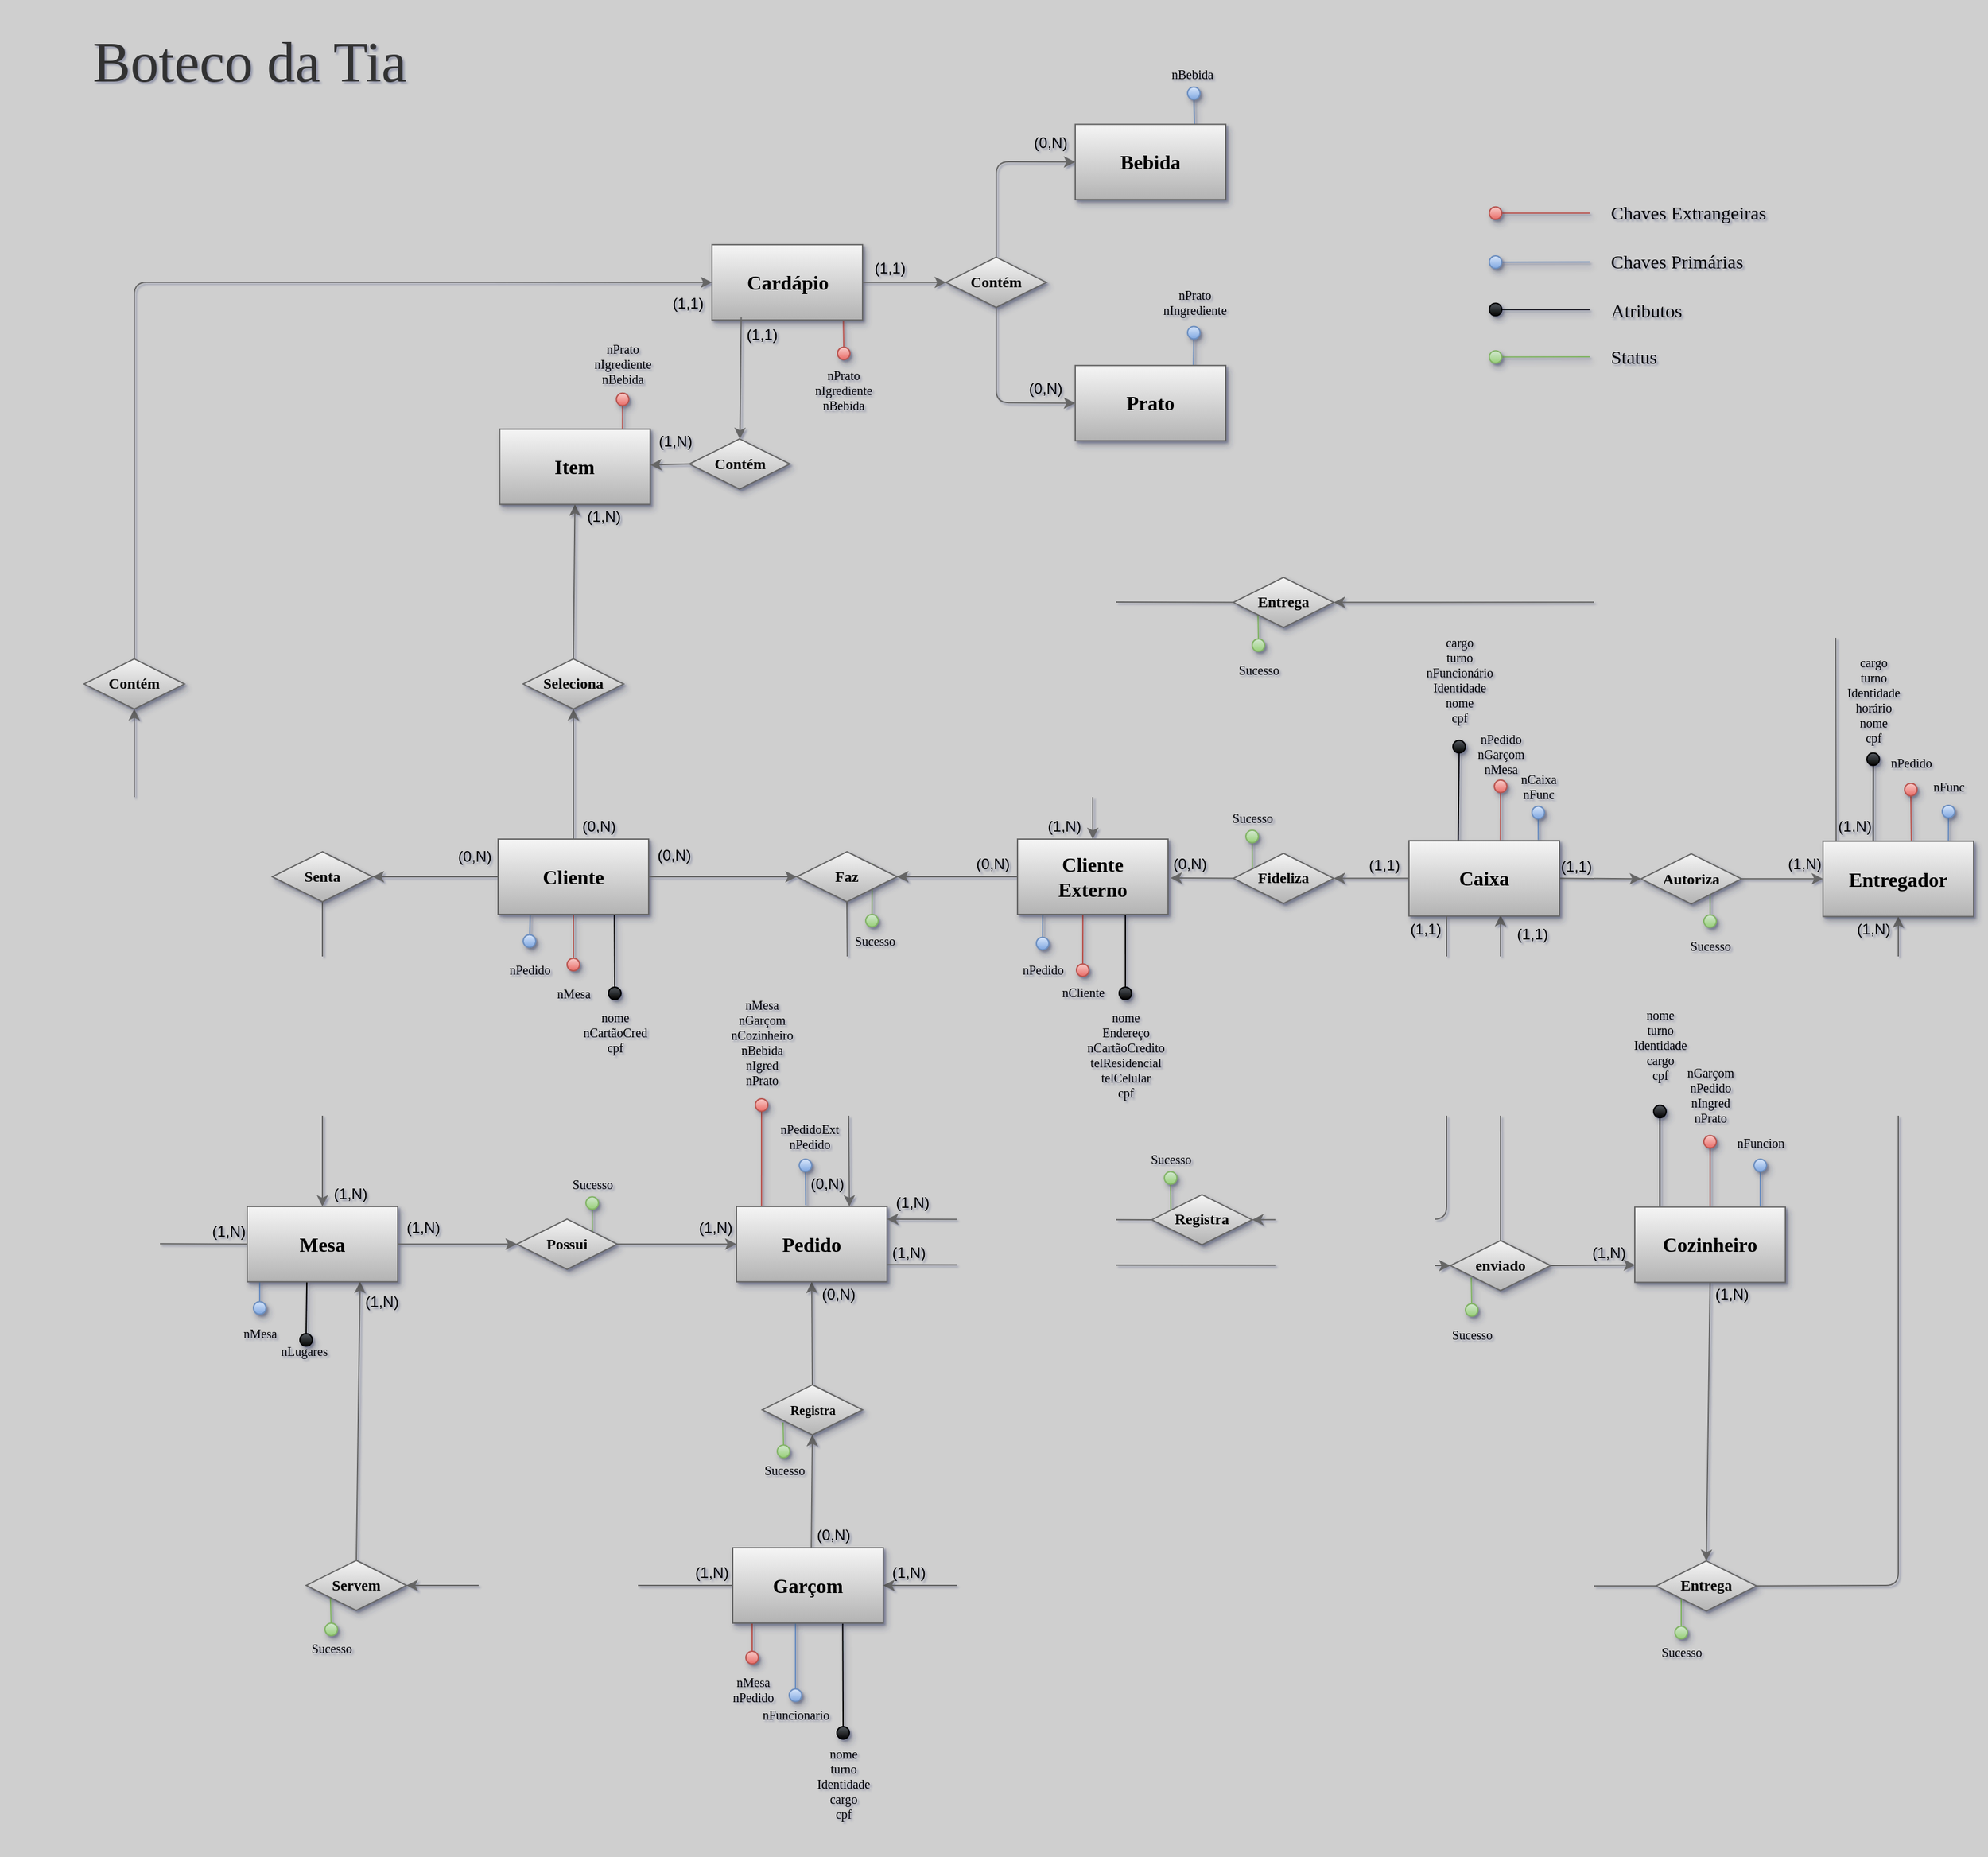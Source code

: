 <mxfile version="12.9.6" type="google"><diagram name="Page-1" id="2a216829-ef6e-dabb-86c1-c78162f3ba2b"><mxGraphModel dx="987" dy="1509" grid="1" gridSize="10" guides="1" tooltips="1" connect="1" arrows="1" fold="1" page="1" pageScale="1" pageWidth="1654" pageHeight="1169" background="#CFCFCF" math="0" shadow="1"><root><mxCell id="0"/><mxCell id="1" parent="0"/><mxCell id="TywFYA7RY6CNjmQmEryE-15" value="" style="endArrow=none;html=1;fontFamily=Ubuntu;fontStyle=1;exitX=0.831;exitY=0.983;exitDx=0;exitDy=0;exitPerimeter=0;strokeWidth=1;fontSize=10;shadow=1;strokeColor=#b85450;gradientColor=#ea6b66;fillColor=#f8cecc;" parent="1" target="TywFYA7RY6CNjmQmEryE-16" edge="1"><mxGeometry width="50" height="50" relative="1" as="geometry"><mxPoint x="695.22" y="1.1" as="sourcePoint"/><mxPoint x="695.5" y="-26.62" as="targetPoint"/></mxGeometry></mxCell><mxCell id="9KaiYLHLKNoiwRcfCzQl-116" value="" style="endArrow=none;html=1;strokeWidth=1;fontFamily=Ubuntu;fontSize=10;entryX=0.5;entryY=0;entryDx=0;entryDy=0;exitX=0.084;exitY=1.009;exitDx=0;exitDy=0;exitPerimeter=0;shadow=1;strokeColor=#6c8ebf;gradientColor=#7ea6e0;fillColor=#dae8fc;" parent="1" target="9KaiYLHLKNoiwRcfCzQl-12" edge="1"><mxGeometry width="50" height="50" relative="1" as="geometry"><mxPoint x="854.08" y="473.74" as="sourcePoint"/><mxPoint x="902" y="493.2" as="targetPoint"/></mxGeometry></mxCell><mxCell id="UqGXS9XXmeDRvQqnD_Zg-6" value="" style="endArrow=none;html=1;fontFamily=Ubuntu;fontStyle=0;strokeWidth=1;fontSize=10;exitX=0.213;exitY=1.007;exitDx=0;exitDy=0;exitPerimeter=0;shadow=1;strokeColor=#6c8ebf;gradientColor=#7ea6e0;fillColor=#dae8fc;" parent="1" source="UqGXS9XXmeDRvQqnD_Zg-3" target="UqGXS9XXmeDRvQqnD_Zg-7" edge="1"><mxGeometry width="50" height="50" relative="1" as="geometry"><mxPoint x="445" y="481.26" as="sourcePoint"/><mxPoint x="445" y="521.26" as="targetPoint"/><Array as="points"><mxPoint x="445" y="501.26"/></Array></mxGeometry></mxCell><mxCell id="UqGXS9XXmeDRvQqnD_Zg-7" value="" style="ellipse;whiteSpace=wrap;html=1;aspect=fixed;fillColor=#dae8fc;fontFamily=Ubuntu;fontStyle=0;fontSize=10;strokeWidth=1;shadow=1;strokeColor=#6c8ebf;gradientColor=#7ea6e0;" parent="1" vertex="1"><mxGeometry x="440" y="491.26" width="10" height="10" as="geometry"/></mxCell><mxCell id="UqGXS9XXmeDRvQqnD_Zg-8" value="&lt;div style=&quot;font-size: 10px&quot;&gt;nPedido&lt;br style=&quot;font-size: 10px&quot;&gt;&lt;/div&gt;" style="text;strokeColor=none;fillColor=none;html=1;fontSize=10;fontStyle=0;verticalAlign=middle;align=center;fontFamily=Ubuntu;strokeWidth=1;shadow=1;" parent="1" vertex="1"><mxGeometry x="435" y="508.78" width="20" height="20" as="geometry"/></mxCell><mxCell id="UqGXS9XXmeDRvQqnD_Zg-14" value="" style="endArrow=classic;html=1;fontFamily=Ubuntu;fontSize=10;fontColor=#FFFFFF;entryX=0.75;entryY=0;entryDx=0;entryDy=0;exitX=0.5;exitY=1;exitDx=0;exitDy=0;fontStyle=0;strokeWidth=1;shadow=0;gradientColor=#b3b3b3;fillColor=#f5f5f5;strokeColor=#666666;" parent="1" source="UqGXS9XXmeDRvQqnD_Zg-11" target="UqGXS9XXmeDRvQqnD_Zg-13" edge="1"><mxGeometry width="50" height="50" relative="1" as="geometry"><mxPoint x="610" y="557.48" as="sourcePoint"/><mxPoint x="660" y="507.48" as="targetPoint"/></mxGeometry></mxCell><mxCell id="UqGXS9XXmeDRvQqnD_Zg-21" value="" style="endArrow=none;html=1;fontFamily=Ubuntu;fontStyle=0;strokeWidth=1;fontSize=10;shadow=1;strokeColor=#6c8ebf;exitX=0.46;exitY=-0.02;exitDx=0;exitDy=0;exitPerimeter=0;gradientColor=#7ea6e0;fillColor=#dae8fc;" parent="1" source="UqGXS9XXmeDRvQqnD_Zg-13" target="UqGXS9XXmeDRvQqnD_Zg-22" edge="1"><mxGeometry width="50" height="50" relative="1" as="geometry"><mxPoint x="665" y="700" as="sourcePoint"/><mxPoint x="665" y="808.74" as="targetPoint"/></mxGeometry></mxCell><mxCell id="UqGXS9XXmeDRvQqnD_Zg-22" value="" style="ellipse;whiteSpace=wrap;html=1;aspect=fixed;fillColor=#dae8fc;fontFamily=Ubuntu;fontStyle=0;fontSize=10;strokeWidth=1;shadow=1;strokeColor=#6c8ebf;gradientColor=#7ea6e0;" parent="1" vertex="1"><mxGeometry x="660" y="670.12" width="10" height="10" as="geometry"/></mxCell><mxCell id="UqGXS9XXmeDRvQqnD_Zg-25" value="&lt;div style=&quot;font-size: 10px&quot;&gt;&lt;br style=&quot;font-size: 10px&quot;&gt;&lt;/div&gt;&lt;div style=&quot;font-size: 10px&quot;&gt;nMesa&lt;/div&gt;&lt;div style=&quot;font-size: 10px&quot;&gt;nGarçom&lt;/div&gt;&lt;div style=&quot;font-size: 10px&quot;&gt;nCozinheiro&lt;/div&gt;nBebida&lt;div style=&quot;font-size: 10px&quot;&gt;nIgred&lt;/div&gt;&lt;div style=&quot;font-size: 10px&quot;&gt;nPrato&lt;/div&gt;&lt;div style=&quot;font-size: 10px&quot;&gt;&lt;br&gt;&lt;/div&gt;&lt;div style=&quot;font-size: 10px&quot;&gt;&lt;br&gt;&lt;/div&gt;&lt;div style=&quot;font-size: 10px&quot;&gt;&lt;br style=&quot;font-size: 10px&quot;&gt;&lt;/div&gt;&lt;div style=&quot;font-size: 10px&quot;&gt;&lt;br style=&quot;font-size: 10px&quot;&gt;&lt;/div&gt;" style="text;strokeColor=none;fillColor=none;html=1;fontSize=10;fontStyle=0;verticalAlign=middle;align=center;fontFamily=Ubuntu;strokeWidth=1;shadow=1;" parent="1" vertex="1"><mxGeometry x="620" y="585.0" width="20" height="20" as="geometry"/></mxCell><mxCell id="UqGXS9XXmeDRvQqnD_Zg-40" value="" style="endArrow=classic;html=1;fontFamily=Ubuntu;fontSize=12;fontColor=#000000;entryX=1;entryY=0.5;entryDx=0;entryDy=0;exitX=0;exitY=0.5;exitDx=0;exitDy=0;fontStyle=1;strokeWidth=1;shadow=0;gradientColor=#b3b3b3;fillColor=#f5f5f5;strokeColor=#666666;" parent="1" source="UqGXS9XXmeDRvQqnD_Zg-3" target="UqGXS9XXmeDRvQqnD_Zg-39" edge="1"><mxGeometry width="50" height="50" relative="1" as="geometry"><mxPoint x="380" y="566.26" as="sourcePoint"/><mxPoint x="430" y="516.26" as="targetPoint"/></mxGeometry></mxCell><mxCell id="UqGXS9XXmeDRvQqnD_Zg-42" value="" style="endArrow=none;html=1;fontFamily=Ubuntu;fontStyle=0;strokeWidth=1;fontSize=10;shadow=1;exitX=0.564;exitY=0.985;exitDx=0;exitDy=0;entryX=0.5;entryY=0;entryDx=0;entryDy=0;exitPerimeter=0;" parent="1" target="UqGXS9XXmeDRvQqnD_Zg-43" edge="1"><mxGeometry width="50" height="50" relative="1" as="geometry"><mxPoint x="267.68" y="757.9" as="sourcePoint"/><mxPoint x="181.766" y="863.943" as="targetPoint"/></mxGeometry></mxCell><mxCell id="UqGXS9XXmeDRvQqnD_Zg-43" value="" style="ellipse;whiteSpace=wrap;html=1;aspect=fixed;fillColor=#565B61;fontFamily=Ubuntu;fontStyle=0;fontSize=10;strokeWidth=1;shadow=1;gradientColor=#000000;strokeColor=#000000;" parent="1" vertex="1"><mxGeometry x="262" y="809.28" width="10" height="10" as="geometry"/></mxCell><mxCell id="UqGXS9XXmeDRvQqnD_Zg-47" value="&lt;div style=&quot;font-size: 10px&quot;&gt;nMesa&lt;/div&gt;&lt;div&gt;&lt;br&gt;&lt;/div&gt;" style="text;strokeColor=none;fillColor=none;html=1;fontSize=10;fontStyle=0;verticalAlign=middle;align=center;fontFamily=Ubuntu;strokeWidth=1;shadow=1;" parent="1" vertex="1"><mxGeometry x="220" y="800.86" width="20" height="27.48" as="geometry"/></mxCell><mxCell id="UqGXS9XXmeDRvQqnD_Zg-48" value="" style="endArrow=classic;html=1;fontFamily=Ubuntu;fontSize=10;fontColor=#000000;exitX=0.5;exitY=1;exitDx=0;exitDy=0;fontStyle=0;strokeWidth=1;shadow=0;gradientColor=#b3b3b3;fillColor=#f5f5f5;strokeColor=#666666;" parent="1" source="UqGXS9XXmeDRvQqnD_Zg-39" target="UqGXS9XXmeDRvQqnD_Zg-41" edge="1"><mxGeometry width="50" height="50" relative="1" as="geometry"><mxPoint x="380" y="577.48" as="sourcePoint"/><mxPoint x="430" y="527.48" as="targetPoint"/></mxGeometry></mxCell><mxCell id="UqGXS9XXmeDRvQqnD_Zg-55" value="" style="endArrow=none;html=1;fontFamily=Ubuntu;fontStyle=1;strokeWidth=1;fontSize=12;shadow=1;strokeColor=#6c8ebf;gradientColor=#7ea6e0;fillColor=#dae8fc;" parent="1" target="UqGXS9XXmeDRvQqnD_Zg-56" edge="1"><mxGeometry width="50" height="50" relative="1" as="geometry"><mxPoint x="657.0" y="1038.74" as="sourcePoint"/><mxPoint x="657" y="1078.74" as="targetPoint"/><Array as="points"><mxPoint x="657" y="1058.74"/></Array></mxGeometry></mxCell><mxCell id="UqGXS9XXmeDRvQqnD_Zg-56" value="" style="ellipse;whiteSpace=wrap;html=1;aspect=fixed;fillColor=#dae8fc;fontFamily=Ubuntu;fontStyle=1;strokeWidth=1;fontSize=12;shadow=1;strokeColor=#6c8ebf;gradientColor=#7ea6e0;" parent="1" vertex="1"><mxGeometry x="652" y="1092.52" width="10" height="10" as="geometry"/></mxCell><mxCell id="UqGXS9XXmeDRvQqnD_Zg-57" value="&lt;div&gt;nFuncionario&lt;/div&gt;" style="text;strokeColor=none;fillColor=none;html=1;fontSize=10;fontStyle=0;verticalAlign=middle;align=center;fontFamily=Ubuntu;strokeWidth=1;shadow=1;" parent="1" vertex="1"><mxGeometry x="647" y="1102.52" width="20" height="20" as="geometry"/></mxCell><mxCell id="UqGXS9XXmeDRvQqnD_Zg-60" value="" style="endArrow=classic;html=1;fontFamily=Ubuntu;fontSize=12;fontColor=#000000;exitX=0;exitY=0.5;exitDx=0;exitDy=0;entryX=1;entryY=0.5;entryDx=0;entryDy=0;fontStyle=1;strokeWidth=1;shadow=0;gradientColor=#b3b3b3;fillColor=#f5f5f5;strokeColor=#666666;" parent="1" source="UqGXS9XXmeDRvQqnD_Zg-52" target="UqGXS9XXmeDRvQqnD_Zg-59" edge="1"><mxGeometry width="50" height="50" relative="1" as="geometry"><mxPoint x="592" y="1090.42" as="sourcePoint"/><mxPoint x="382" y="1010.42" as="targetPoint"/></mxGeometry></mxCell><mxCell id="UqGXS9XXmeDRvQqnD_Zg-61" value="" style="endArrow=classic;html=1;fontFamily=Ubuntu;fontSize=10;fontColor=#000000;entryX=0.75;entryY=1;entryDx=0;entryDy=0;exitX=0.5;exitY=0;exitDx=0;exitDy=0;fontStyle=0;strokeWidth=1;shadow=0;gradientColor=#b3b3b3;fillColor=#f5f5f5;strokeColor=#666666;" parent="1" source="UqGXS9XXmeDRvQqnD_Zg-59" target="UqGXS9XXmeDRvQqnD_Zg-41" edge="1"><mxGeometry width="50" height="50" relative="1" as="geometry"><mxPoint x="440" y="947.9" as="sourcePoint"/><mxPoint x="490" y="897.9" as="targetPoint"/></mxGeometry></mxCell><mxCell id="UqGXS9XXmeDRvQqnD_Zg-63" value="" style="endArrow=classic;html=1;fontFamily=Ubuntu;fontSize=10;fontColor=#000000;entryX=0.5;entryY=1;entryDx=0;entryDy=0;fontStyle=0;strokeWidth=1;shadow=0;gradientColor=#b3b3b3;fillColor=#f5f5f5;strokeColor=#666666;exitX=0.522;exitY=-0.004;exitDx=0;exitDy=0;exitPerimeter=0;" parent="1" source="UqGXS9XXmeDRvQqnD_Zg-52" target="UqGXS9XXmeDRvQqnD_Zg-62" edge="1"><mxGeometry width="50" height="50" relative="1" as="geometry"><mxPoint x="671" y="930" as="sourcePoint"/><mxPoint x="477.5" y="710" as="targetPoint"/></mxGeometry></mxCell><mxCell id="UqGXS9XXmeDRvQqnD_Zg-64" value="" style="endArrow=classic;html=1;fontFamily=Ubuntu;fontSize=12;fontColor=#000000;exitX=0.5;exitY=0;exitDx=0;exitDy=0;fontStyle=1;strokeWidth=1;entryX=0.5;entryY=1;entryDx=0;entryDy=0;shadow=0;gradientColor=#b3b3b3;fillColor=#f5f5f5;strokeColor=#666666;" parent="1" source="UqGXS9XXmeDRvQqnD_Zg-62" target="UqGXS9XXmeDRvQqnD_Zg-13" edge="1"><mxGeometry width="50" height="50" relative="1" as="geometry"><mxPoint x="560" y="867.9" as="sourcePoint"/><mxPoint x="705" y="767.9" as="targetPoint"/></mxGeometry></mxCell><mxCell id="UqGXS9XXmeDRvQqnD_Zg-67" value="" style="endArrow=classic;html=1;fontFamily=Ubuntu;fontSize=10;fontColor=#000000;entryX=0.5;entryY=1;entryDx=0;entryDy=0;exitX=0.5;exitY=0;exitDx=0;exitDy=0;fontStyle=0;strokeWidth=1;shadow=0;gradientColor=#b3b3b3;fillColor=#f5f5f5;strokeColor=#666666;" parent="1" source="UqGXS9XXmeDRvQqnD_Zg-3" target="UqGXS9XXmeDRvQqnD_Zg-65" edge="1"><mxGeometry width="50" height="50" relative="1" as="geometry"><mxPoint x="530" y="555" as="sourcePoint"/><mxPoint x="580" y="505" as="targetPoint"/></mxGeometry></mxCell><mxCell id="UqGXS9XXmeDRvQqnD_Zg-69" value="" style="endArrow=classic;html=1;fontFamily=Ubuntu;fontSize=10;fontColor=#000000;exitX=0.5;exitY=0;exitDx=0;exitDy=0;entryX=0.5;entryY=1;entryDx=0;entryDy=0;fontStyle=0;strokeWidth=1;shadow=0;gradientColor=#b3b3b3;fillColor=#f5f5f5;strokeColor=#666666;" parent="1" source="UqGXS9XXmeDRvQqnD_Zg-65" target="UqGXS9XXmeDRvQqnD_Zg-68" edge="1"><mxGeometry width="50" height="50" relative="1" as="geometry"><mxPoint x="530" y="355.6" as="sourcePoint"/><mxPoint x="580" y="305.6" as="targetPoint"/><Array as="points"/></mxGeometry></mxCell><mxCell id="UqGXS9XXmeDRvQqnD_Zg-85" value="" style="endArrow=none;html=1;fontFamily=Ubuntu;fontStyle=1;exitX=0.916;exitY=0;exitDx=0;exitDy=0;exitPerimeter=0;strokeWidth=1;fontSize=10;shadow=1;strokeColor=#b85450;gradientColor=#ea6b66;fillColor=#f8cecc;" parent="1" target="UqGXS9XXmeDRvQqnD_Zg-86" edge="1"><mxGeometry width="50" height="50" relative="1" as="geometry"><mxPoint x="519.17" y="88.14" as="sourcePoint"/><mxPoint x="519.25" y="10.03" as="targetPoint"/></mxGeometry></mxCell><mxCell id="UqGXS9XXmeDRvQqnD_Zg-86" value="" style="ellipse;whiteSpace=wrap;html=1;aspect=fixed;fillColor=#f8cecc;fontFamily=Ubuntu;fontStyle=0;fontSize=10;strokeWidth=1;shadow=1;strokeColor=#b85450;gradientColor=#ea6b66;" parent="1" vertex="1"><mxGeometry x="514.25" y="59.4" width="10" height="10" as="geometry"/></mxCell><mxCell id="UqGXS9XXmeDRvQqnD_Zg-87" value="&lt;div style=&quot;font-size: 10px&quot;&gt;nPrato&lt;/div&gt;&lt;div style=&quot;font-size: 10px&quot;&gt;nIgrediente&lt;br&gt;&lt;/div&gt;&lt;div style=&quot;font-size: 10px&quot;&gt;nBebida&lt;/div&gt;" style="text;html=1;fontSize=10;fontStyle=0;verticalAlign=middle;align=center;fontFamily=Ubuntu;strokeWidth=1;shadow=1;" parent="1" vertex="1"><mxGeometry x="509.25" y="25.6" width="20" height="20" as="geometry"/></mxCell><mxCell id="UqGXS9XXmeDRvQqnD_Zg-89" value="" style="endArrow=classic;html=1;fontFamily=Ubuntu;fontSize=10;fontColor=#000000;exitX=0;exitY=0.5;exitDx=0;exitDy=0;entryX=0.5;entryY=1;entryDx=0;entryDy=0;fontStyle=0;strokeWidth=1;shadow=0;gradientColor=#b3b3b3;fillColor=#f5f5f5;strokeColor=#666666;" parent="1" source="UqGXS9XXmeDRvQqnD_Zg-41" target="UqGXS9XXmeDRvQqnD_Zg-88" edge="1"><mxGeometry width="50" height="50" relative="1" as="geometry"><mxPoint x="500" y="477.48" as="sourcePoint"/><mxPoint x="550" y="427.48" as="targetPoint"/><Array as="points"><mxPoint x="130" y="737.48"/></Array></mxGeometry></mxCell><mxCell id="UqGXS9XXmeDRvQqnD_Zg-90" value="" style="endArrow=classic;html=1;fontFamily=Ubuntu;fontSize=10;fontColor=#000000;entryX=0;entryY=0.5;entryDx=0;entryDy=0;exitX=0.5;exitY=0;exitDx=0;exitDy=0;fontStyle=0;strokeWidth=1;shadow=0;gradientColor=#b3b3b3;fillColor=#f5f5f5;strokeColor=#666666;" parent="1" source="UqGXS9XXmeDRvQqnD_Zg-88" target="TywFYA7RY6CNjmQmEryE-1" edge="1"><mxGeometry width="50" height="50" relative="1" as="geometry"><mxPoint x="500" y="386.86" as="sourcePoint"/><mxPoint x="550" y="336.86" as="targetPoint"/><Array as="points"><mxPoint x="130" y="-29"/></Array></mxGeometry></mxCell><mxCell id="UqGXS9XXmeDRvQqnD_Zg-100" value="" style="endArrow=none;html=1;fontFamily=Ubuntu;fontStyle=0;exitX=0.814;exitY=0.018;exitDx=0;exitDy=0;strokeWidth=1;fontSize=10;exitPerimeter=0;shadow=1;strokeColor=#6c8ebf;gradientColor=#7ea6e0;fillColor=#dae8fc;" parent="1" target="UqGXS9XXmeDRvQqnD_Zg-101" edge="1"><mxGeometry width="50" height="50" relative="1" as="geometry"><mxPoint x="974.18" y="40.0" as="sourcePoint"/><mxPoint x="974.5" y="-79.79" as="targetPoint"/></mxGeometry></mxCell><mxCell id="UqGXS9XXmeDRvQqnD_Zg-101" value="" style="ellipse;whiteSpace=wrap;html=1;aspect=fixed;fillColor=#dae8fc;fontFamily=Ubuntu;fontStyle=0;fontSize=10;strokeWidth=1;shadow=1;strokeColor=#6c8ebf;gradientColor=#7ea6e0;" parent="1" vertex="1"><mxGeometry x="969.5" y="6.23" width="10" height="10" as="geometry"/></mxCell><mxCell id="UqGXS9XXmeDRvQqnD_Zg-102" value="&lt;div&gt;nPrato&lt;br&gt;&lt;/div&gt;&lt;div&gt;nIngrediente&lt;/div&gt;&lt;div&gt;&lt;br&gt;&lt;/div&gt;" style="text;strokeColor=none;fillColor=none;html=1;fontSize=10;fontStyle=0;verticalAlign=middle;align=center;fontFamily=Ubuntu;strokeWidth=1;shadow=1;" parent="1" vertex="1"><mxGeometry x="964.5" y="-17.21" width="20" height="20" as="geometry"/></mxCell><mxCell id="UqGXS9XXmeDRvQqnD_Zg-122" value="" style="endArrow=none;html=1;fontFamily=Ubuntu;fontStyle=1;exitX=0.916;exitY=0;exitDx=0;exitDy=0;exitPerimeter=0;strokeWidth=1;fontSize=12;shadow=1;strokeColor=#b85450;gradientColor=#ea6b66;fillColor=#f8cecc;" parent="1" target="UqGXS9XXmeDRvQqnD_Zg-123" edge="1"><mxGeometry width="50" height="50" relative="1" as="geometry"><mxPoint x="1218.92" y="415.82" as="sourcePoint"/><mxPoint x="1219" y="337.71" as="targetPoint"/></mxGeometry></mxCell><mxCell id="UqGXS9XXmeDRvQqnD_Zg-123" value="" style="ellipse;whiteSpace=wrap;html=1;aspect=fixed;fillColor=#f8cecc;fontFamily=Ubuntu;fontStyle=0;fontSize=10;strokeWidth=1;shadow=1;strokeColor=#b85450;gradientColor=#ea6b66;" parent="1" vertex="1"><mxGeometry x="1214" y="367.92" width="10" height="10" as="geometry"/></mxCell><mxCell id="UqGXS9XXmeDRvQqnD_Zg-124" value="&lt;div style=&quot;font-size: 10px&quot;&gt;nPedido&lt;/div&gt;&lt;div style=&quot;font-size: 10px&quot;&gt;nGarçom&lt;br style=&quot;font-size: 10px&quot;&gt;&lt;/div&gt;&lt;div&gt;nMesa&lt;br&gt;&lt;/div&gt;" style="text;strokeColor=none;fillColor=none;html=1;fontSize=10;fontStyle=0;verticalAlign=middle;align=center;fontFamily=Ubuntu;strokeWidth=1;shadow=1;" parent="1" vertex="1"><mxGeometry x="1209" y="336.66" width="20" height="20" as="geometry"/></mxCell><mxCell id="UqGXS9XXmeDRvQqnD_Zg-140" value="" style="endArrow=classic;html=1;fontFamily=Ubuntu;fontSize=10;fontColor=#000000;entryX=0.608;entryY=0.988;entryDx=0;entryDy=0;exitX=0.5;exitY=0;exitDx=0;exitDy=0;fontStyle=0;strokeWidth=1;shadow=0;gradientColor=#b3b3b3;fillColor=#f5f5f5;strokeColor=#666666;entryPerimeter=0;" parent="1" source="UqGXS9XXmeDRvQqnD_Zg-137" target="UqGXS9XXmeDRvQqnD_Zg-108" edge="1"><mxGeometry width="50" height="50" relative="1" as="geometry"><mxPoint x="946" y="727.48" as="sourcePoint"/><mxPoint x="996" y="677.48" as="targetPoint"/></mxGeometry></mxCell><mxCell id="9KaiYLHLKNoiwRcfCzQl-12" value="" style="ellipse;whiteSpace=wrap;html=1;aspect=fixed;fillColor=#dae8fc;fontFamily=Ubuntu;fontStyle=0;strokeWidth=1;fontSize=10;shadow=1;strokeColor=#6c8ebf;gradientColor=#7ea6e0;" parent="1" vertex="1"><mxGeometry x="849" y="493.2" width="10" height="10" as="geometry"/></mxCell><mxCell id="9KaiYLHLKNoiwRcfCzQl-13" value="&lt;br&gt;&lt;div style=&quot;font-size: 10px&quot;&gt;nPedido&lt;/div&gt;" style="text;strokeColor=none;fillColor=none;html=1;fontSize=10;fontStyle=0;verticalAlign=middle;align=center;fontFamily=Ubuntu;strokeWidth=1;shadow=1;" parent="1" vertex="1"><mxGeometry x="844" y="503.2" width="20" height="20" as="geometry"/></mxCell><mxCell id="9KaiYLHLKNoiwRcfCzQl-14" value="&lt;div style=&quot;font-size: 10px&quot;&gt;nome&lt;/div&gt;&lt;div style=&quot;font-size: 10px&quot;&gt;Endereço&lt;/div&gt;&lt;div style=&quot;font-size: 10px&quot;&gt;nCartãoCredito&lt;br style=&quot;font-size: 10px&quot;&gt;&lt;/div&gt;&lt;div style=&quot;font-size: 10px&quot;&gt;telResidencial&lt;/div&gt;&lt;div style=&quot;font-size: 10px&quot;&gt;telCelular&lt;/div&gt;&lt;div style=&quot;font-size: 10px&quot;&gt;cpf&lt;/div&gt;&lt;div style=&quot;font-size: 10px&quot;&gt;&lt;br style=&quot;font-size: 10px&quot;&gt;&lt;/div&gt;" style="text;strokeColor=none;fillColor=none;html=1;fontSize=10;fontStyle=0;verticalAlign=middle;align=center;fontFamily=Ubuntu;strokeWidth=1;shadow=1;" parent="1" vertex="1"><mxGeometry x="910" y="581.8" width="20" height="23.2" as="geometry"/></mxCell><mxCell id="9KaiYLHLKNoiwRcfCzQl-29" value="" style="endArrow=classic;html=1;entryX=1;entryY=0.5;entryDx=0;entryDy=0;fontStyle=1;strokeWidth=1;fontFamily=Ubuntu;fontSize=12;shadow=0;gradientColor=#b3b3b3;fillColor=#f5f5f5;strokeColor=#666666;" parent="1" source="9KaiYLHLKNoiwRcfCzQl-28" target="UqGXS9XXmeDRvQqnD_Zg-52" edge="1"><mxGeometry width="50" height="50" relative="1" as="geometry"><mxPoint x="1082" y="870.42" as="sourcePoint"/><mxPoint x="1132" y="820.42" as="targetPoint"/><Array as="points"/></mxGeometry></mxCell><mxCell id="9KaiYLHLKNoiwRcfCzQl-30" value="" style="endArrow=classic;html=1;entryX=0.5;entryY=0;entryDx=0;entryDy=0;exitX=0.5;exitY=1;exitDx=0;exitDy=0;fontStyle=0;strokeWidth=1;fontFamily=Ubuntu;fontSize=10;shadow=0;gradientColor=#b3b3b3;fillColor=#f5f5f5;strokeColor=#666666;" parent="1" source="9KaiYLHLKNoiwRcfCzQl-26" target="9KaiYLHLKNoiwRcfCzQl-28" edge="1"><mxGeometry width="50" height="50" relative="1" as="geometry"><mxPoint x="1365.6" y="978.32" as="sourcePoint"/><mxPoint x="1336" y="757.0" as="targetPoint"/></mxGeometry></mxCell><mxCell id="9KaiYLHLKNoiwRcfCzQl-31" value="" style="endArrow=classic;html=1;exitX=1;exitY=0.5;exitDx=0;exitDy=0;entryX=0.5;entryY=1;entryDx=0;entryDy=0;fontStyle=0;strokeWidth=1;fontFamily=Ubuntu;fontSize=10;shadow=0;gradientColor=#b3b3b3;fillColor=#f5f5f5;strokeColor=#666666;" parent="1" source="9KaiYLHLKNoiwRcfCzQl-28" target="9KaiYLHLKNoiwRcfCzQl-24" edge="1"><mxGeometry width="50" height="50" relative="1" as="geometry"><mxPoint x="1086" y="747.9" as="sourcePoint"/><mxPoint x="1546" y="500.9" as="targetPoint"/><Array as="points"><mxPoint x="1536" y="1010"/></Array></mxGeometry></mxCell><mxCell id="9KaiYLHLKNoiwRcfCzQl-35" value="" style="endArrow=classic;html=1;entryX=1;entryY=0.5;entryDx=0;entryDy=0;exitX=0.087;exitY=0.009;exitDx=0;exitDy=0;exitPerimeter=0;fontStyle=0;strokeWidth=1;fontFamily=Ubuntu;fontSize=10;shadow=0;gradientColor=#b3b3b3;fillColor=#f5f5f5;strokeColor=#666666;" parent="1" source="9KaiYLHLKNoiwRcfCzQl-24" target="9KaiYLHLKNoiwRcfCzQl-34" edge="1"><mxGeometry width="50" height="50" relative="1" as="geometry"><mxPoint x="1526" y="386.26" as="sourcePoint"/><mxPoint x="1176" y="326.26" as="targetPoint"/><Array as="points"><mxPoint x="1486" y="226"/></Array></mxGeometry></mxCell><mxCell id="9KaiYLHLKNoiwRcfCzQl-36" value="" style="endArrow=classic;html=1;exitX=0;exitY=0.5;exitDx=0;exitDy=0;entryX=0.5;entryY=0;entryDx=0;entryDy=0;fontStyle=0;strokeWidth=1;fontFamily=Ubuntu;fontSize=10;shadow=0;gradientColor=#b3b3b3;fillColor=#f5f5f5;strokeColor=#666666;" parent="1" source="9KaiYLHLKNoiwRcfCzQl-34" target="UqGXS9XXmeDRvQqnD_Zg-106" edge="1"><mxGeometry width="50" height="50" relative="1" as="geometry"><mxPoint x="1126" y="376.26" as="sourcePoint"/><mxPoint x="1176" y="326.26" as="targetPoint"/><Array as="points"><mxPoint x="894" y="226"/></Array></mxGeometry></mxCell><mxCell id="9KaiYLHLKNoiwRcfCzQl-73" value="" style="endArrow=none;html=1;fontFamily=Ubuntu;fontStyle=0;strokeWidth=1;fontSize=10;shadow=1;strokeColor=#6c8ebf;gradientColor=#7ea6e0;fillColor=#dae8fc;" parent="1" target="9KaiYLHLKNoiwRcfCzQl-74" edge="1"><mxGeometry width="50" height="50" relative="1" as="geometry"><mxPoint x="1426" y="708.32" as="sourcePoint"/><mxPoint x="1426" y="831.26" as="targetPoint"/></mxGeometry></mxCell><mxCell id="9KaiYLHLKNoiwRcfCzQl-74" value="" style="ellipse;whiteSpace=wrap;html=1;aspect=fixed;fillColor=#dae8fc;fontFamily=Ubuntu;fontStyle=0;fontSize=10;strokeWidth=1;shadow=1;strokeColor=#6c8ebf;gradientColor=#7ea6e0;" parent="1" vertex="1"><mxGeometry x="1421" y="670.12" width="10" height="10" as="geometry"/></mxCell><mxCell id="9KaiYLHLKNoiwRcfCzQl-85" value="" style="endArrow=none;html=1;fontFamily=Ubuntu;fontStyle=1;exitX=0.916;exitY=0;exitDx=0;exitDy=0;exitPerimeter=0;strokeWidth=1;fontSize=12;shadow=1;strokeColor=#6c8ebf;gradientColor=#7ea6e0;fillColor=#dae8fc;" parent="1" target="9KaiYLHLKNoiwRcfCzQl-86" edge="1"><mxGeometry width="50" height="50" relative="1" as="geometry"><mxPoint x="1575.92" y="416.68" as="sourcePoint"/><mxPoint x="1576" y="338.57" as="targetPoint"/></mxGeometry></mxCell><mxCell id="9KaiYLHLKNoiwRcfCzQl-86" value="" style="ellipse;whiteSpace=wrap;html=1;aspect=fixed;fillColor=#dae8fc;fontFamily=Ubuntu;fontStyle=0;fontSize=10;strokeWidth=1;shadow=1;strokeColor=#6c8ebf;gradientColor=#7ea6e0;" parent="1" vertex="1"><mxGeometry x="1571" y="387.94" width="10" height="10" as="geometry"/></mxCell><mxCell id="9KaiYLHLKNoiwRcfCzQl-87" value="&lt;div style=&quot;font-size: 10px&quot;&gt;nFunc&lt;br style=&quot;font-size: 10px&quot;&gt;&lt;/div&gt;" style="text;strokeColor=none;fillColor=none;html=1;fontSize=10;fontStyle=0;verticalAlign=middle;align=center;fontFamily=Ubuntu;strokeWidth=1;shadow=1;" parent="1" vertex="1"><mxGeometry x="1566" y="362.94" width="20" height="20" as="geometry"/></mxCell><mxCell id="9KaiYLHLKNoiwRcfCzQl-91" value="" style="endArrow=none;html=1;fontFamily=Ubuntu;fontStyle=0;exitX=0.333;exitY=0.003;exitDx=0;exitDy=0;strokeWidth=1;fontSize=10;shadow=1;exitPerimeter=0;" parent="1" source="9KaiYLHLKNoiwRcfCzQl-24" target="9KaiYLHLKNoiwRcfCzQl-92" edge="1"><mxGeometry width="50" height="50" relative="1" as="geometry"><mxPoint x="1516.0" y="415.0" as="sourcePoint"/><mxPoint x="1516" y="316.89" as="targetPoint"/></mxGeometry></mxCell><mxCell id="9KaiYLHLKNoiwRcfCzQl-92" value="" style="ellipse;whiteSpace=wrap;html=1;aspect=fixed;fillColor=#565B61;fontFamily=Ubuntu;fontStyle=0;fontSize=10;strokeWidth=1;shadow=1;gradientColor=#000000;strokeColor=#000000;" parent="1" vertex="1"><mxGeometry x="1511" y="346.26" width="10" height="10" as="geometry"/></mxCell><mxCell id="9KaiYLHLKNoiwRcfCzQl-93" value="&lt;div style=&quot;font-size: 10px&quot;&gt;&lt;br&gt;&lt;/div&gt;&lt;div style=&quot;font-size: 10px&quot;&gt;cargo&lt;/div&gt;&lt;div style=&quot;font-size: 10px&quot;&gt;turno&lt;/div&gt;&lt;div style=&quot;font-size: 10px&quot;&gt;Identidade&lt;/div&gt;&lt;div style=&quot;font-size: 10px&quot;&gt;horário&lt;/div&gt;&lt;div style=&quot;font-size: 10px&quot;&gt;nome&lt;/div&gt;&lt;div style=&quot;font-size: 10px&quot;&gt;cpf&lt;/div&gt;&lt;div style=&quot;font-size: 10px&quot;&gt;&lt;br&gt;&lt;/div&gt;&lt;div style=&quot;font-size: 10px&quot;&gt;&lt;br style=&quot;font-size: 10px&quot;&gt;&lt;/div&gt;" style="text;strokeColor=none;fillColor=none;html=1;fontSize=10;fontStyle=0;verticalAlign=middle;align=center;fontFamily=Ubuntu;strokeWidth=1;shadow=1;" parent="1" vertex="1"><mxGeometry x="1506" y="290.0" width="20" height="40" as="geometry"/></mxCell><mxCell id="9KaiYLHLKNoiwRcfCzQl-95" value="" style="ellipse;whiteSpace=wrap;html=1;aspect=fixed;fillColor=#565B61;fontFamily=Ubuntu;fontStyle=0;fontSize=10;strokeWidth=1;shadow=1;gradientColor=#000000;strokeColor=#000000;" parent="1" vertex="1"><mxGeometry x="1341" y="627.08" width="10" height="10" as="geometry"/></mxCell><mxCell id="9KaiYLHLKNoiwRcfCzQl-96" value="&lt;div style=&quot;font-size: 10px&quot;&gt;&lt;br&gt;&lt;/div&gt;&lt;div style=&quot;font-size: 10px&quot;&gt;&lt;div style=&quot;font-size: 10px&quot;&gt;nome&lt;/div&gt;&lt;/div&gt;&lt;div style=&quot;font-size: 10px&quot;&gt;turno&lt;/div&gt;&lt;div style=&quot;font-size: 10px&quot;&gt;Identidade&lt;/div&gt;&lt;div style=&quot;font-size: 10px&quot;&gt;cargo&lt;/div&gt;&lt;div style=&quot;font-size: 10px&quot;&gt;cpf&lt;/div&gt;" style="text;strokeColor=none;fillColor=none;html=1;fontSize=10;fontStyle=0;verticalAlign=middle;align=center;fontFamily=Ubuntu;strokeWidth=1;shadow=1;" parent="1" vertex="1"><mxGeometry x="1336" y="552.93" width="20" height="40" as="geometry"/></mxCell><mxCell id="9KaiYLHLKNoiwRcfCzQl-97" value="" style="endArrow=none;html=1;fontFamily=Ubuntu;fontStyle=0;exitX=0.414;exitY=1;exitDx=0;exitDy=0;exitPerimeter=0;strokeWidth=1;fontSize=10;shadow=1;" parent="1" target="9KaiYLHLKNoiwRcfCzQl-98" edge="1"><mxGeometry width="50" height="50" relative="1" as="geometry"><mxPoint x="694.68" y="1040" as="sourcePoint"/><mxPoint x="695" y="1121.89" as="targetPoint"/></mxGeometry></mxCell><mxCell id="9KaiYLHLKNoiwRcfCzQl-98" value="" style="ellipse;whiteSpace=wrap;html=1;aspect=fixed;fillColor=#565B61;fontFamily=Ubuntu;fontStyle=0;fontSize=10;strokeWidth=1;shadow=1;gradientColor=#000000;strokeColor=#000000;" parent="1" vertex="1"><mxGeometry x="690" y="1122.52" width="10" height="10" as="geometry"/></mxCell><mxCell id="9KaiYLHLKNoiwRcfCzQl-99" value="&lt;div style=&quot;font-size: 10px&quot;&gt;&lt;div style=&quot;font-size: 10px&quot;&gt;nome&lt;/div&gt;&lt;div style=&quot;font-size: 10px&quot;&gt;turno&lt;/div&gt;&lt;/div&gt;&lt;div style=&quot;font-size: 10px&quot;&gt;Identidade&lt;/div&gt;cargo&lt;br&gt;&lt;div style=&quot;font-size: 10px&quot;&gt;cpf&lt;/div&gt;&lt;div style=&quot;font-size: 10px&quot;&gt;&lt;br style=&quot;font-size: 10px&quot;&gt;&lt;/div&gt;&lt;div style=&quot;font-size: 10px&quot;&gt;&lt;br style=&quot;font-size: 10px&quot;&gt;&lt;/div&gt;" style="text;strokeColor=none;fillColor=none;html=1;fontSize=10;fontStyle=0;verticalAlign=middle;align=center;fontFamily=Ubuntu;strokeWidth=1;shadow=1;" parent="1" vertex="1"><mxGeometry x="685" y="1160" width="20" height="40" as="geometry"/></mxCell><mxCell id="9KaiYLHLKNoiwRcfCzQl-101" value="" style="endArrow=none;html=1;fontFamily=Ubuntu;fontStyle=0;exitX=0.414;exitY=1;exitDx=0;exitDy=0;exitPerimeter=0;strokeWidth=1;fontSize=10;shadow=1;" parent="1" target="9KaiYLHLKNoiwRcfCzQl-102" edge="1"><mxGeometry width="50" height="50" relative="1" as="geometry"><mxPoint x="512.68" y="475" as="sourcePoint"/><mxPoint x="513" y="556.89" as="targetPoint"/></mxGeometry></mxCell><mxCell id="9KaiYLHLKNoiwRcfCzQl-102" value="" style="ellipse;whiteSpace=wrap;html=1;aspect=fixed;fillColor=#565B61;fontFamily=Ubuntu;fontStyle=0;fontSize=10;strokeWidth=1;shadow=1;gradientColor=#000000;strokeColor=#000000;" parent="1" vertex="1"><mxGeometry x="508" y="532.94" width="10" height="10" as="geometry"/></mxCell><mxCell id="9KaiYLHLKNoiwRcfCzQl-103" value="nome&lt;div style=&quot;font-size: 10px&quot;&gt;nCartãoCred&lt;/div&gt;&lt;div style=&quot;font-size: 10px&quot;&gt;cpf&lt;/div&gt;" style="text;strokeColor=none;fillColor=none;html=1;fontSize=10;fontStyle=0;verticalAlign=middle;align=center;fontFamily=Ubuntu;strokeWidth=1;shadow=1;" parent="1" vertex="1"><mxGeometry x="503" y="548.57" width="20" height="40" as="geometry"/></mxCell><mxCell id="9KaiYLHLKNoiwRcfCzQl-108" value="&lt;font style=&quot;font-size: 45px&quot;&gt;Boteco da Tia&lt;br style=&quot;font-size: 45px&quot;&gt;&lt;/font&gt;" style="text;html=1;strokeColor=none;fillColor=none;align=center;verticalAlign=middle;whiteSpace=wrap;rounded=0;fontSize=45;fontFamily=Ubuntu;fontStyle=0;strokeWidth=1;shadow=1;comic=0;glass=0;fontColor=#333333;labelBorderColor=none;labelBackgroundColor=none;" parent="1" vertex="1"><mxGeometry x="27.25" y="-250" width="390" height="90" as="geometry"/></mxCell><mxCell id="9KaiYLHLKNoiwRcfCzQl-78" value="&lt;div style=&quot;font-size: 10px&quot;&gt;nFuncion&lt;/div&gt;" style="text;strokeColor=none;fillColor=none;html=1;fontSize=10;fontStyle=0;verticalAlign=middle;align=center;fontFamily=Ubuntu;strokeWidth=1;shadow=1;" parent="1" vertex="1"><mxGeometry x="1416" y="647.01" width="20" height="20" as="geometry"/></mxCell><mxCell id="9KaiYLHLKNoiwRcfCzQl-109" value="" style="endArrow=none;html=1;fontFamily=Ubuntu;fontStyle=0;strokeWidth=1;fontSize=10;shadow=1;exitX=0.5;exitY=1;exitDx=0;exitDy=0;" parent="1" source="9KaiYLHLKNoiwRcfCzQl-95" edge="1"><mxGeometry width="50" height="50" relative="1" as="geometry"><mxPoint x="1346" y="637" as="sourcePoint"/><mxPoint x="1346" y="708.32" as="targetPoint"/></mxGeometry></mxCell><mxCell id="9KaiYLHLKNoiwRcfCzQl-123" value="" style="endArrow=none;html=1;fontFamily=Ubuntu;fontStyle=0;strokeWidth=1;fontSize=10;shadow=1;strokeColor=#6c8ebf;gradientColor=#7ea6e0;fillColor=#dae8fc;" parent="1" target="9KaiYLHLKNoiwRcfCzQl-124" edge="1"><mxGeometry width="50" height="50" relative="1" as="geometry"><mxPoint x="230.0" y="759.22" as="sourcePoint"/><mxPoint x="230" y="799.22" as="targetPoint"/></mxGeometry></mxCell><mxCell id="9KaiYLHLKNoiwRcfCzQl-124" value="" style="ellipse;whiteSpace=wrap;html=1;aspect=fixed;fillColor=#dae8fc;fontFamily=Ubuntu;fontStyle=0;fontSize=10;strokeWidth=1;shadow=1;strokeColor=#6c8ebf;gradientColor=#7ea6e0;" parent="1" vertex="1"><mxGeometry x="225" y="783.8" width="10" height="10" as="geometry"/></mxCell><mxCell id="9KaiYLHLKNoiwRcfCzQl-125" value="nLugares" style="text;html=1;fontSize=10;fontFamily=Ubuntu;strokeWidth=1;" parent="1" vertex="1"><mxGeometry x="244.5" y="810.9" width="45" height="22.52" as="geometry"/></mxCell><mxCell id="9KaiYLHLKNoiwRcfCzQl-126" value="" style="endArrow=none;html=1;fontFamily=Ubuntu;fontStyle=0;strokeWidth=1;fontSize=10;shadow=1;strokeColor=#6c8ebf;gradientColor=#7ea6e0;fillColor=#dae8fc;" parent="1" target="9KaiYLHLKNoiwRcfCzQl-127" edge="1"><mxGeometry width="50" height="50" relative="1" as="geometry"><mxPoint x="1290" y="-45.07" as="sourcePoint"/><mxPoint x="1215" y="-99.36" as="targetPoint"/></mxGeometry></mxCell><mxCell id="9KaiYLHLKNoiwRcfCzQl-127" value="" style="ellipse;whiteSpace=wrap;html=1;aspect=fixed;fillColor=#dae8fc;fontFamily=Ubuntu;fontStyle=0;fontSize=10;strokeWidth=1;shadow=1;strokeColor=#6c8ebf;gradientColor=#7ea6e0;" parent="1" vertex="1"><mxGeometry x="1210" y="-49.99" width="10" height="10" as="geometry"/></mxCell><mxCell id="9KaiYLHLKNoiwRcfCzQl-128" value="&lt;font style=&quot;font-size: 15px&quot;&gt;Chaves&lt;/font&gt; Primárias" style="text;strokeColor=none;fillColor=none;html=1;fontSize=15;fontStyle=0;verticalAlign=middle;align=left;fontFamily=Ubuntu;strokeWidth=1;shadow=1;perimeterSpacing=5;" parent="1" vertex="1"><mxGeometry x="1305" y="-55.75" width="20" height="20" as="geometry"/></mxCell><mxCell id="9KaiYLHLKNoiwRcfCzQl-130" value="" style="endArrow=none;html=1;fontFamily=Ubuntu;fontStyle=0;strokeWidth=1;fontSize=10;shadow=1;strokeColor=#000000;" parent="1" target="9KaiYLHLKNoiwRcfCzQl-131" edge="1"><mxGeometry width="50" height="50" relative="1" as="geometry"><mxPoint x="1290" y="-7.29" as="sourcePoint"/><mxPoint x="1215" y="-61.58" as="targetPoint"/></mxGeometry></mxCell><mxCell id="9KaiYLHLKNoiwRcfCzQl-131" value="" style="ellipse;whiteSpace=wrap;html=1;aspect=fixed;fillColor=#565B61;fontFamily=Ubuntu;fontStyle=0;fontSize=10;strokeWidth=1;shadow=1;strokeColor=#000000;gradientColor=#000000;" parent="1" vertex="1"><mxGeometry x="1210" y="-12.21" width="10" height="10" as="geometry"/></mxCell><mxCell id="9KaiYLHLKNoiwRcfCzQl-132" value="Atributos" style="text;strokeColor=none;fillColor=none;html=1;fontSize=15;fontStyle=0;verticalAlign=middle;align=left;fontFamily=Ubuntu;strokeWidth=1;shadow=1;perimeterSpacing=5;" parent="1" vertex="1"><mxGeometry x="1305" y="-17.21" width="20" height="20" as="geometry"/></mxCell><mxCell id="9KaiYLHLKNoiwRcfCzQl-133" value="" style="endArrow=none;html=1;fontFamily=Ubuntu;fontStyle=0;strokeWidth=1;fontSize=10;exitX=0.5;exitY=1;exitDx=0;exitDy=0;shadow=1;strokeColor=#b85450;gradientColor=#ea6b66;fillColor=#f8cecc;" parent="1" source="UqGXS9XXmeDRvQqnD_Zg-3" target="9KaiYLHLKNoiwRcfCzQl-134" edge="1"><mxGeometry width="50" height="50" relative="1" as="geometry"><mxPoint x="480.56" y="511.22" as="sourcePoint"/><mxPoint x="480" y="557.06" as="targetPoint"/><Array as="points"/></mxGeometry></mxCell><mxCell id="9KaiYLHLKNoiwRcfCzQl-134" value="" style="ellipse;whiteSpace=wrap;html=1;aspect=fixed;fillColor=#f8cecc;fontFamily=Ubuntu;fontStyle=0;fontSize=10;strokeWidth=1;shadow=1;strokeColor=#b85450;gradientColor=#ea6b66;" parent="1" vertex="1"><mxGeometry x="475" y="510.0" width="10" height="10" as="geometry"/></mxCell><mxCell id="9KaiYLHLKNoiwRcfCzQl-135" value="&lt;div style=&quot;font-size: 10px&quot;&gt;nMesa&lt;/div&gt;" style="text;strokeColor=none;fillColor=none;html=1;fontSize=10;fontStyle=0;verticalAlign=middle;align=center;fontFamily=Ubuntu;strokeWidth=1;shadow=1;" parent="1" vertex="1"><mxGeometry x="470" y="527.52" width="20" height="20" as="geometry"/></mxCell><mxCell id="9KaiYLHLKNoiwRcfCzQl-136" value="" style="endArrow=none;html=1;fontFamily=Ubuntu;fontStyle=1;strokeWidth=1;fontSize=12;shadow=1;strokeColor=#b85450;gradientColor=#ea6b66;fillColor=#f8cecc;" parent="1" target="9KaiYLHLKNoiwRcfCzQl-137" edge="1"><mxGeometry width="50" height="50" relative="1" as="geometry"><mxPoint x="622.5" y="1040" as="sourcePoint"/><mxPoint x="622.5" y="1080" as="targetPoint"/><Array as="points"><mxPoint x="622.5" y="1060"/></Array></mxGeometry></mxCell><mxCell id="9KaiYLHLKNoiwRcfCzQl-137" value="" style="ellipse;whiteSpace=wrap;html=1;aspect=fixed;fillColor=#f8cecc;fontFamily=Ubuntu;fontStyle=1;strokeWidth=1;fontSize=12;shadow=1;strokeColor=#b85450;gradientColor=#ea6b66;" parent="1" vertex="1"><mxGeometry x="617.5" y="1062.52" width="10" height="10" as="geometry"/></mxCell><mxCell id="9KaiYLHLKNoiwRcfCzQl-138" value="&lt;div style=&quot;font-size: 10px&quot;&gt;nMesa&lt;/div&gt;&lt;div style=&quot;font-size: 10px&quot;&gt;nPedido&lt;br style=&quot;font-size: 10px&quot;&gt;&lt;/div&gt;" style="text;strokeColor=none;fillColor=none;html=1;fontSize=10;fontStyle=0;verticalAlign=middle;align=center;fontFamily=Ubuntu;strokeWidth=1;shadow=1;" parent="1" vertex="1"><mxGeometry x="612.5" y="1082.52" width="20" height="20" as="geometry"/></mxCell><mxCell id="9KaiYLHLKNoiwRcfCzQl-144" value="nCliente" style="text;strokeColor=none;fillColor=none;html=1;fontSize=10;fontStyle=0;verticalAlign=middle;align=center;fontFamily=Ubuntu;strokeWidth=1;shadow=1;" parent="1" vertex="1"><mxGeometry x="876" y="527.39" width="20" height="20" as="geometry"/></mxCell><mxCell id="9KaiYLHLKNoiwRcfCzQl-145" value="" style="endArrow=none;html=1;strokeWidth=1;fontFamily=Ubuntu;fontSize=10;entryX=0.5;entryY=0;entryDx=0;entryDy=0;exitX=0.084;exitY=1.009;exitDx=0;exitDy=0;exitPerimeter=0;shadow=1;strokeColor=#b85450;gradientColor=#ea6b66;fillColor=#f8cecc;" parent="1" target="9KaiYLHLKNoiwRcfCzQl-143" edge="1"><mxGeometry width="50" height="50" relative="1" as="geometry"><mxPoint x="886.08" y="475.0" as="sourcePoint"/><mxPoint x="934" y="494.46" as="targetPoint"/></mxGeometry></mxCell><mxCell id="9KaiYLHLKNoiwRcfCzQl-148" value="" style="endArrow=none;html=1;fontFamily=Ubuntu;fontStyle=0;strokeWidth=1;fontSize=10;shadow=1;strokeColor=#b85450;exitX=0.129;exitY=-0.001;exitDx=0;exitDy=0;exitPerimeter=0;gradientColor=#ea6b66;fillColor=#f8cecc;" parent="1" target="9KaiYLHLKNoiwRcfCzQl-149" edge="1"><mxGeometry width="50" height="50" relative="1" as="geometry"><mxPoint x="629.98" y="707.84" as="sourcePoint"/><mxPoint x="630" y="808.32" as="targetPoint"/></mxGeometry></mxCell><mxCell id="9KaiYLHLKNoiwRcfCzQl-149" value="" style="ellipse;whiteSpace=wrap;html=1;aspect=fixed;fillColor=#f8cecc;fontFamily=Ubuntu;fontStyle=0;fontSize=10;strokeWidth=1;shadow=1;strokeColor=#b85450;gradientColor=#ea6b66;" parent="1" vertex="1"><mxGeometry x="625" y="622.01" width="10" height="10" as="geometry"/></mxCell><mxCell id="9KaiYLHLKNoiwRcfCzQl-152" value="&lt;div style=&quot;font-size: 10px&quot;&gt;nPedidoExt&lt;/div&gt;&lt;div style=&quot;font-size: 10px&quot;&gt;nPedido&lt;/div&gt;" style="text;strokeColor=none;fillColor=none;html=1;fontSize=10;fontStyle=0;verticalAlign=middle;align=center;fontFamily=Ubuntu;strokeWidth=1;shadow=1;" parent="1" vertex="1"><mxGeometry x="658" y="642.01" width="20" height="20" as="geometry"/></mxCell><mxCell id="9KaiYLHLKNoiwRcfCzQl-153" value="" style="endArrow=none;html=1;fontFamily=Ubuntu;fontStyle=0;strokeWidth=1;fontSize=10;shadow=1;strokeColor=#b85450;gradientColor=#ea6b66;fillColor=#f8cecc;" parent="1" target="9KaiYLHLKNoiwRcfCzQl-154" edge="1"><mxGeometry width="50" height="50" relative="1" as="geometry"><mxPoint x="1386" y="708.32" as="sourcePoint"/><mxPoint x="1386" y="831.26" as="targetPoint"/></mxGeometry></mxCell><mxCell id="9KaiYLHLKNoiwRcfCzQl-154" value="" style="ellipse;whiteSpace=wrap;html=1;aspect=fixed;fillColor=#f8cecc;fontFamily=Ubuntu;fontStyle=0;fontSize=10;strokeWidth=1;shadow=1;strokeColor=#b85450;gradientColor=#ea6b66;" parent="1" vertex="1"><mxGeometry x="1381" y="651.28" width="10" height="10" as="geometry"/></mxCell><mxCell id="9KaiYLHLKNoiwRcfCzQl-155" value="&lt;div style=&quot;font-size: 10px&quot;&gt;nGarçom&lt;/div&gt;&lt;div style=&quot;font-size: 10px&quot;&gt;&lt;div style=&quot;font-size: 10px&quot;&gt;nPedido&lt;/div&gt;&lt;div style=&quot;font-size: 10px&quot;&gt;nIngred&lt;/div&gt;&lt;div style=&quot;font-size: 10px&quot;&gt;nPrato&lt;/div&gt;&lt;/div&gt;" style="text;strokeColor=none;fillColor=none;html=1;fontSize=10;fontStyle=0;verticalAlign=middle;align=center;fontFamily=Ubuntu;strokeWidth=1;shadow=1;" parent="1" vertex="1"><mxGeometry x="1376" y="609.27" width="20" height="20" as="geometry"/></mxCell><mxCell id="9KaiYLHLKNoiwRcfCzQl-156" value="" style="endArrow=none;html=1;fontFamily=Ubuntu;fontStyle=1;exitX=0.587;exitY=-0.007;exitDx=0;exitDy=0;exitPerimeter=0;strokeWidth=1;fontSize=12;shadow=1;strokeColor=#b85450;gradientColor=#ea6b66;fillColor=#f8cecc;" parent="1" source="9KaiYLHLKNoiwRcfCzQl-24" target="9KaiYLHLKNoiwRcfCzQl-157" edge="1"><mxGeometry width="50" height="50" relative="1" as="geometry"><mxPoint x="1545.92" y="381.68" as="sourcePoint"/><mxPoint x="1546" y="303.57" as="targetPoint"/></mxGeometry></mxCell><mxCell id="9KaiYLHLKNoiwRcfCzQl-157" value="" style="ellipse;whiteSpace=wrap;html=1;aspect=fixed;fillColor=#f8cecc;fontFamily=Ubuntu;fontStyle=0;fontSize=10;strokeWidth=1;shadow=1;strokeColor=#b85450;gradientColor=#ea6b66;" parent="1" vertex="1"><mxGeometry x="1541" y="370.46" width="10" height="10" as="geometry"/></mxCell><mxCell id="9KaiYLHLKNoiwRcfCzQl-158" value="&lt;div style=&quot;font-size: 10px&quot;&gt;nPedido&lt;/div&gt;" style="text;strokeColor=none;fillColor=none;html=1;fontSize=10;fontStyle=0;verticalAlign=middle;align=center;fontFamily=Ubuntu;strokeWidth=1;shadow=1;" parent="1" vertex="1"><mxGeometry x="1536" y="344.2" width="20" height="20" as="geometry"/></mxCell><mxCell id="9KaiYLHLKNoiwRcfCzQl-163" value="" style="endArrow=none;html=1;fontFamily=Ubuntu;fontStyle=1;strokeWidth=1;fontSize=12;shadow=1;strokeColor=#6c8ebf;exitX=0.751;exitY=-0.023;exitDx=0;exitDy=0;exitPerimeter=0;gradientColor=#7ea6e0;fillColor=#dae8fc;" parent="1" target="9KaiYLHLKNoiwRcfCzQl-164" edge="1"><mxGeometry width="50" height="50" relative="1" as="geometry"><mxPoint x="1249.12" y="415.7" as="sourcePoint"/><mxPoint x="1249" y="339.39" as="targetPoint"/></mxGeometry></mxCell><mxCell id="9KaiYLHLKNoiwRcfCzQl-164" value="" style="ellipse;whiteSpace=wrap;html=1;aspect=fixed;fillColor=#dae8fc;fontFamily=Ubuntu;fontStyle=0;fontSize=10;strokeWidth=1;shadow=1;strokeColor=#6c8ebf;gradientColor=#7ea6e0;" parent="1" vertex="1"><mxGeometry x="1244" y="388.76" width="10" height="10" as="geometry"/></mxCell><mxCell id="9KaiYLHLKNoiwRcfCzQl-165" value="&lt;div&gt;nCaixa&lt;/div&gt;&lt;div&gt;nFunc&lt;br&gt;&lt;/div&gt;" style="text;strokeColor=none;fillColor=none;html=1;fontSize=10;fontStyle=0;verticalAlign=middle;align=center;fontFamily=Ubuntu;strokeWidth=1;shadow=1;" parent="1" vertex="1"><mxGeometry x="1239" y="362.92" width="20" height="20" as="geometry"/></mxCell><mxCell id="9KaiYLHLKNoiwRcfCzQl-171" value="" style="endArrow=none;html=1;fontFamily=Ubuntu;fontStyle=0;strokeWidth=1;fontSize=10;shadow=1;strokeColor=#b85450;gradientColor=#ea6b66;fillColor=#f8cecc;" parent="1" target="9KaiYLHLKNoiwRcfCzQl-172" edge="1"><mxGeometry width="50" height="50" relative="1" as="geometry"><mxPoint x="1290" y="-84.15" as="sourcePoint"/><mxPoint x="1215" y="-138.44" as="targetPoint"/></mxGeometry></mxCell><mxCell id="9KaiYLHLKNoiwRcfCzQl-172" value="" style="ellipse;whiteSpace=wrap;html=1;aspect=fixed;fillColor=#f8cecc;fontFamily=Ubuntu;fontStyle=0;fontSize=10;strokeWidth=1;shadow=1;strokeColor=#b85450;gradientColor=#ea6b66;" parent="1" vertex="1"><mxGeometry x="1210" y="-89.07" width="10" height="10" as="geometry"/></mxCell><mxCell id="9KaiYLHLKNoiwRcfCzQl-173" value="&lt;font style=&quot;font-size: 15px&quot;&gt;Chaves&lt;/font&gt; Extrangeiras" style="text;strokeColor=none;fillColor=none;html=1;fontSize=15;fontStyle=0;verticalAlign=middle;align=left;fontFamily=Ubuntu;strokeWidth=1;shadow=1;perimeterSpacing=5;" parent="1" vertex="1"><mxGeometry x="1305" y="-94.83" width="20" height="20" as="geometry"/></mxCell><mxCell id="82ay5Lx5YKGf68ZH-DoF-1" value="" style="endArrow=none;html=1;fontFamily=Ubuntu;fontStyle=0;strokeWidth=1;fontSize=10;shadow=1;exitX=0.327;exitY=0.027;exitDx=0;exitDy=0;exitPerimeter=0;" parent="1" source="UqGXS9XXmeDRvQqnD_Zg-108" target="82ay5Lx5YKGf68ZH-DoF-2" edge="1"><mxGeometry width="50" height="50" relative="1" as="geometry"><mxPoint x="1186" y="413.0" as="sourcePoint"/><mxPoint x="1186" y="314.41" as="targetPoint"/></mxGeometry></mxCell><mxCell id="82ay5Lx5YKGf68ZH-DoF-2" value="" style="ellipse;whiteSpace=wrap;html=1;aspect=fixed;fillColor=#565B61;fontFamily=Ubuntu;fontStyle=0;fontSize=10;strokeWidth=1;shadow=1;gradientColor=#000000;strokeColor=#000000;" parent="1" vertex="1"><mxGeometry x="1181" y="336.26" width="10" height="10" as="geometry"/></mxCell><mxCell id="82ay5Lx5YKGf68ZH-DoF-3" value="cargo&lt;div style=&quot;font-size: 10px&quot;&gt;turno&lt;/div&gt;&lt;div style=&quot;font-size: 10px&quot;&gt;nFuncionário&lt;/div&gt;&lt;div style=&quot;font-size: 10px&quot;&gt;Identidade&lt;/div&gt;&lt;div style=&quot;font-size: 10px&quot;&gt;nome&lt;/div&gt;&lt;div style=&quot;font-size: 10px&quot;&gt;cpf&lt;/div&gt;&lt;div style=&quot;font-size: 10px&quot;&gt;&lt;br&gt;&lt;/div&gt;&lt;div style=&quot;font-size: 10px&quot;&gt;&lt;br style=&quot;font-size: 10px&quot;&gt;&lt;/div&gt;" style="text;strokeColor=none;fillColor=none;html=1;fontSize=10;fontStyle=0;verticalAlign=middle;align=center;fontFamily=Ubuntu;strokeWidth=1;shadow=1;" parent="1" vertex="1"><mxGeometry x="1176" y="280.0" width="20" height="40" as="geometry"/></mxCell><mxCell id="82ay5Lx5YKGf68ZH-DoF-7" value="" style="endArrow=none;html=1;entryX=0.5;entryY=1;entryDx=0;entryDy=0;exitX=0.716;exitY=0.982;exitDx=0;exitDy=0;exitPerimeter=0;shadow=1;" parent="1" source="UqGXS9XXmeDRvQqnD_Zg-106" target="82ay5Lx5YKGf68ZH-DoF-6" edge="1"><mxGeometry width="50" height="50" relative="1" as="geometry"><mxPoint x="919.64" y="552.13" as="sourcePoint"/><mxPoint x="945" y="513.71" as="targetPoint"/></mxGeometry></mxCell><mxCell id="9KaiYLHLKNoiwRcfCzQl-24" value="Entregador" style="rounded=0;whiteSpace=wrap;html=1;fontFamily=Ubuntu;fontStyle=1;strokeWidth=1;fontSize=16;shadow=1;gradientColor=#b3b3b3;fillColor=#f5f5f5;strokeColor=#666666;" parent="1" vertex="1"><mxGeometry x="1476" y="416.68" width="120" height="60" as="geometry"/></mxCell><mxCell id="UqGXS9XXmeDRvQqnD_Zg-3" value="Cliente" style="rounded=0;whiteSpace=wrap;html=1;fontFamily=Ubuntu;fontStyle=1;strokeWidth=1;fontSize=16;shadow=1;gradientColor=#b3b3b3;fillColor=#f5f5f5;strokeColor=#666666;" parent="1" vertex="1"><mxGeometry x="420" y="415" width="120" height="60" as="geometry"/></mxCell><mxCell id="UqGXS9XXmeDRvQqnD_Zg-10" value="" style="endArrow=classic;html=1;fontSize=12;exitX=1;exitY=0.5;exitDx=0;exitDy=0;fontFamily=Ubuntu;fontStyle=1;strokeWidth=1;entryX=0;entryY=0.5;entryDx=0;entryDy=0;shadow=0;gradientColor=#b3b3b3;fillColor=#f5f5f5;strokeColor=#666666;" parent="1" source="UqGXS9XXmeDRvQqnD_Zg-3" target="UqGXS9XXmeDRvQqnD_Zg-11" edge="1"><mxGeometry width="50" height="50" relative="1" as="geometry"><mxPoint x="530" y="506.26" as="sourcePoint"/><mxPoint x="630" y="446.26" as="targetPoint"/></mxGeometry></mxCell><mxCell id="UqGXS9XXmeDRvQqnD_Zg-13" value="Pedido" style="rounded=0;whiteSpace=wrap;html=1;fontFamily=Ubuntu;fontSize=16;fontStyle=1;strokeWidth=1;shadow=1;gradientColor=#b3b3b3;fillColor=#f5f5f5;strokeColor=#666666;" parent="1" vertex="1"><mxGeometry x="610" y="707.9" width="120" height="60" as="geometry"/></mxCell><mxCell id="UqGXS9XXmeDRvQqnD_Zg-39" value="Senta" style="rhombus;whiteSpace=wrap;html=1;fillColor=#f5f5f5;fontSize=12;fontFamily=Ubuntu;fontStyle=1;strokeWidth=1;shadow=1;gradientColor=#b3b3b3;strokeColor=#666666;" parent="1" vertex="1"><mxGeometry x="240" y="425" width="80" height="40" as="geometry"/></mxCell><mxCell id="UqGXS9XXmeDRvQqnD_Zg-41" value="Mesa" style="rounded=0;whiteSpace=wrap;html=1;fontFamily=Ubuntu;fontStyle=1;strokeWidth=1;fontSize=16;shadow=1;gradientColor=#b3b3b3;fillColor=#f5f5f5;strokeColor=#666666;" parent="1" vertex="1"><mxGeometry x="220" y="707.9" width="120" height="60" as="geometry"/></mxCell><mxCell id="UqGXS9XXmeDRvQqnD_Zg-50" value="" style="endArrow=classic;html=1;fontFamily=Ubuntu;fontSize=12;fontColor=#000000;exitX=1;exitY=0.5;exitDx=0;exitDy=0;entryX=0;entryY=0.5;entryDx=0;entryDy=0;fontStyle=1;strokeWidth=1;shadow=0;gradientColor=#b3b3b3;fillColor=#f5f5f5;strokeColor=#666666;" parent="1" source="UqGXS9XXmeDRvQqnD_Zg-41" target="UqGXS9XXmeDRvQqnD_Zg-49" edge="1"><mxGeometry width="50" height="50" relative="1" as="geometry"><mxPoint x="360" y="747.9" as="sourcePoint"/><mxPoint x="410" y="697.9" as="targetPoint"/></mxGeometry></mxCell><mxCell id="UqGXS9XXmeDRvQqnD_Zg-51" value="" style="endArrow=classic;html=1;fontFamily=Ubuntu;fontSize=12;fontColor=#000000;exitX=1;exitY=0.5;exitDx=0;exitDy=0;entryX=0;entryY=0.5;entryDx=0;entryDy=0;fontStyle=1;strokeWidth=1;shadow=0;gradientColor=#b3b3b3;fillColor=#f5f5f5;strokeColor=#666666;" parent="1" source="UqGXS9XXmeDRvQqnD_Zg-49" target="UqGXS9XXmeDRvQqnD_Zg-13" edge="1"><mxGeometry width="50" height="50" relative="1" as="geometry"><mxPoint x="410" y="747.9" as="sourcePoint"/><mxPoint x="475.0" y="747.9" as="targetPoint"/></mxGeometry></mxCell><mxCell id="UqGXS9XXmeDRvQqnD_Zg-52" value="Garçom" style="rounded=0;whiteSpace=wrap;html=1;fontFamily=Ubuntu;fontSize=16;fontStyle=1;strokeWidth=1;shadow=1;gradientColor=#b3b3b3;fillColor=#f5f5f5;strokeColor=#666666;" parent="1" vertex="1"><mxGeometry x="607" y="980" width="120" height="60" as="geometry"/></mxCell><mxCell id="UqGXS9XXmeDRvQqnD_Zg-65" value="Seleciona" style="rhombus;whiteSpace=wrap;html=1;fillColor=#f5f5f5;fontSize=12;fontFamily=Ubuntu;fontStyle=1;strokeWidth=1;shadow=1;gradientColor=#b3b3b3;strokeColor=#666666;" parent="1" vertex="1"><mxGeometry x="440" y="271.26" width="80" height="40" as="geometry"/></mxCell><mxCell id="UqGXS9XXmeDRvQqnD_Zg-68" value="Item" style="rounded=0;whiteSpace=wrap;html=1;fontFamily=Ubuntu;fontStyle=1;strokeWidth=1;fontSize=16;shadow=1;gradientColor=#b3b3b3;fillColor=#f5f5f5;strokeColor=#666666;" parent="1" vertex="1"><mxGeometry x="421.25" y="88.14" width="120" height="60" as="geometry"/></mxCell><mxCell id="UqGXS9XXmeDRvQqnD_Zg-88" value="Contém" style="rhombus;whiteSpace=wrap;html=1;fillColor=#f5f5f5;fontSize=12;fontFamily=Ubuntu;fontStyle=1;strokeWidth=1;shadow=1;gradientColor=#b3b3b3;strokeColor=#666666;" parent="1" vertex="1"><mxGeometry x="90" y="271.26" width="80" height="40" as="geometry"/></mxCell><mxCell id="UqGXS9XXmeDRvQqnD_Zg-93" value="Prato" style="rounded=0;whiteSpace=wrap;html=1;fontFamily=Ubuntu;fontStyle=1;strokeWidth=1;fontSize=16;shadow=1;gradientColor=#b3b3b3;fillColor=#f5f5f5;strokeColor=#666666;" parent="1" vertex="1"><mxGeometry x="880" y="37.41" width="120" height="60" as="geometry"/></mxCell><mxCell id="UqGXS9XXmeDRvQqnD_Zg-106" value="&lt;div style=&quot;font-size: 16px;&quot;&gt;Cliente&lt;/div&gt;&lt;div style=&quot;font-size: 16px;&quot;&gt;Externo&lt;/div&gt;" style="rounded=0;whiteSpace=wrap;html=1;fontFamily=Ubuntu;fontStyle=1;strokeWidth=1;fontSize=16;shadow=1;gradientColor=#b3b3b3;fillColor=#f5f5f5;strokeColor=#666666;" parent="1" vertex="1"><mxGeometry x="834" y="415.0" width="120" height="60" as="geometry"/></mxCell><mxCell id="UqGXS9XXmeDRvQqnD_Zg-107" value="" style="endArrow=classic;html=1;fontFamily=Ubuntu;fontSize=12;fontColor=#000000;entryX=1;entryY=0.5;entryDx=0;entryDy=0;exitX=0;exitY=0.5;exitDx=0;exitDy=0;fontStyle=1;strokeWidth=1;shadow=0;gradientColor=#b3b3b3;fillColor=#f5f5f5;strokeColor=#666666;" parent="1" source="UqGXS9XXmeDRvQqnD_Zg-106" target="UqGXS9XXmeDRvQqnD_Zg-11" edge="1"><mxGeometry width="50" height="50" relative="1" as="geometry"><mxPoint x="668" y="525" as="sourcePoint"/><mxPoint x="756" y="443.74" as="targetPoint"/></mxGeometry></mxCell><mxCell id="UqGXS9XXmeDRvQqnD_Zg-110" value="" style="endArrow=classic;html=1;fontFamily=Ubuntu;fontSize=12;fontColor=#000000;entryX=1;entryY=0.5;entryDx=0;entryDy=0;exitX=0;exitY=0.5;exitDx=0;exitDy=0;fontStyle=1;strokeWidth=1;shadow=0;gradientColor=#b3b3b3;fillColor=#f5f5f5;strokeColor=#666666;" parent="1" source="UqGXS9XXmeDRvQqnD_Zg-108" target="UqGXS9XXmeDRvQqnD_Zg-109" edge="1"><mxGeometry width="50" height="50" relative="1" as="geometry"><mxPoint x="1156" y="536.26" as="sourcePoint"/><mxPoint x="1206" y="486.26" as="targetPoint"/></mxGeometry></mxCell><mxCell id="UqGXS9XXmeDRvQqnD_Zg-111" value="" style="endArrow=classic;html=1;fontFamily=Ubuntu;fontSize=12;fontColor=#000000;exitX=0;exitY=0.5;exitDx=0;exitDy=0;fontStyle=1;strokeWidth=1;shadow=0;gradientColor=#b3b3b3;fillColor=#f5f5f5;strokeColor=#666666;" parent="1" source="UqGXS9XXmeDRvQqnD_Zg-109" edge="1"><mxGeometry width="50" height="50" relative="1" as="geometry"><mxPoint x="1156" y="536.26" as="sourcePoint"/><mxPoint x="956" y="446.0" as="targetPoint"/></mxGeometry></mxCell><mxCell id="UqGXS9XXmeDRvQqnD_Zg-139" value="" style="endArrow=classic;html=1;fontFamily=Ubuntu;fontSize=12;fontColor=#000000;entryX=0;entryY=0.5;entryDx=0;entryDy=0;exitX=0.998;exitY=0.773;exitDx=0;exitDy=0;fontStyle=1;strokeWidth=1;shadow=0;gradientColor=#b3b3b3;fillColor=#f5f5f5;strokeColor=#666666;exitPerimeter=0;" parent="1" source="UqGXS9XXmeDRvQqnD_Zg-13" target="UqGXS9XXmeDRvQqnD_Zg-137" edge="1"><mxGeometry width="50" height="50" relative="1" as="geometry"><mxPoint x="860" y="757.9" as="sourcePoint"/><mxPoint x="960" y="837.9" as="targetPoint"/></mxGeometry></mxCell><mxCell id="9KaiYLHLKNoiwRcfCzQl-26" value="Cozinheiro" style="rounded=0;whiteSpace=wrap;html=1;fontFamily=Ubuntu;fontStyle=1;strokeWidth=1;fontSize=16;shadow=1;gradientColor=#b3b3b3;fillColor=#f5f5f5;strokeColor=#666666;" parent="1" vertex="1"><mxGeometry x="1326" y="708.32" width="120" height="60" as="geometry"/></mxCell><mxCell id="9KaiYLHLKNoiwRcfCzQl-27" value="" style="endArrow=classic;html=1;exitX=1;exitY=0.5;exitDx=0;exitDy=0;fontStyle=1;strokeWidth=1;fontFamily=Ubuntu;fontSize=12;shadow=0;gradientColor=#b3b3b3;fillColor=#f5f5f5;strokeColor=#666666;entryX=0.002;entryY=0.77;entryDx=0;entryDy=0;entryPerimeter=0;" parent="1" source="UqGXS9XXmeDRvQqnD_Zg-137" target="9KaiYLHLKNoiwRcfCzQl-26" edge="1"><mxGeometry width="50" height="50" relative="1" as="geometry"><mxPoint x="1126" y="687.9" as="sourcePoint"/><mxPoint x="1326" y="753" as="targetPoint"/></mxGeometry></mxCell><mxCell id="9KaiYLHLKNoiwRcfCzQl-32" value="" style="endArrow=classic;html=1;entryX=0;entryY=0.5;entryDx=0;entryDy=0;exitX=1;exitY=0.5;exitDx=0;exitDy=0;fontStyle=1;strokeWidth=1;fontFamily=Ubuntu;fontSize=12;shadow=0;gradientColor=#b3b3b3;fillColor=#f5f5f5;strokeColor=#666666;" parent="1" source="UqGXS9XXmeDRvQqnD_Zg-108" target="9KaiYLHLKNoiwRcfCzQl-25" edge="1"><mxGeometry width="50" height="50" relative="1" as="geometry"><mxPoint x="1126" y="496.26" as="sourcePoint"/><mxPoint x="1176" y="446.26" as="targetPoint"/><Array as="points"/></mxGeometry></mxCell><mxCell id="9KaiYLHLKNoiwRcfCzQl-33" value="" style="endArrow=classic;html=1;entryX=0;entryY=0.5;entryDx=0;entryDy=0;exitX=1;exitY=0.5;exitDx=0;exitDy=0;fontStyle=1;strokeWidth=1;fontFamily=Ubuntu;fontSize=12;shadow=0;gradientColor=#b3b3b3;fillColor=#f5f5f5;strokeColor=#666666;" parent="1" source="9KaiYLHLKNoiwRcfCzQl-25" target="9KaiYLHLKNoiwRcfCzQl-24" edge="1"><mxGeometry width="50" height="50" relative="1" as="geometry"><mxPoint x="1086" y="496.68" as="sourcePoint"/><mxPoint x="1136" y="446.68" as="targetPoint"/></mxGeometry></mxCell><mxCell id="9KaiYLHLKNoiwRcfCzQl-113" style="edgeStyle=orthogonalEdgeStyle;rounded=0;orthogonalLoop=1;jettySize=auto;html=1;exitX=0.5;exitY=1;exitDx=0;exitDy=0;fontFamily=Ubuntu;fontSize=12;fontStyle=1;strokeWidth=1;shadow=1;gradientColor=#b3b3b3;fillColor=#f5f5f5;strokeColor=#666666;" parent="1" source="UqGXS9XXmeDRvQqnD_Zg-109" target="UqGXS9XXmeDRvQqnD_Zg-109" edge="1"><mxGeometry relative="1" as="geometry"/></mxCell><mxCell id="UqGXS9XXmeDRvQqnD_Zg-108" value="Caixa" style="rounded=0;whiteSpace=wrap;html=1;fontFamily=Ubuntu;fontStyle=1;strokeWidth=1;fontSize=16;shadow=1;gradientColor=#b3b3b3;fillColor=#f5f5f5;strokeColor=#666666;" parent="1" vertex="1"><mxGeometry x="1146" y="416.26" width="120" height="60" as="geometry"/></mxCell><mxCell id="82ay5Lx5YKGf68ZH-DoF-9" value="" style="endArrow=none;html=1;fontFamily=Ubuntu;fontStyle=0;strokeWidth=1;fontSize=10;shadow=1;strokeColor=#82b366;gradientColor=#97d077;fillColor=#d5e8d4;" parent="1" target="82ay5Lx5YKGf68ZH-DoF-10" edge="1"><mxGeometry width="50" height="50" relative="1" as="geometry"><mxPoint x="1290" y="30.52" as="sourcePoint"/><mxPoint x="1215" y="-23.77" as="targetPoint"/></mxGeometry></mxCell><mxCell id="82ay5Lx5YKGf68ZH-DoF-10" value="" style="ellipse;whiteSpace=wrap;html=1;aspect=fixed;fillColor=#d5e8d4;fontFamily=Ubuntu;fontStyle=0;fontSize=10;strokeWidth=1;shadow=1;strokeColor=#82b366;gradientColor=#97d077;" parent="1" vertex="1"><mxGeometry x="1210" y="25.6" width="10" height="10" as="geometry"/></mxCell><mxCell id="82ay5Lx5YKGf68ZH-DoF-11" value="Status" style="text;strokeColor=none;fillColor=none;html=1;fontSize=15;fontStyle=0;verticalAlign=middle;align=left;fontFamily=Ubuntu;strokeWidth=1;shadow=1;perimeterSpacing=5;" parent="1" vertex="1"><mxGeometry x="1305" y="20.0" width="20" height="20" as="geometry"/></mxCell><mxCell id="82ay5Lx5YKGf68ZH-DoF-14" value="" style="endArrow=none;html=1;fontFamily=Ubuntu;fontStyle=0;strokeWidth=1;fontSize=10;shadow=1;strokeColor=#82b366;gradientColor=#97d077;fillColor=#d5e8d4;exitX=0.208;exitY=0.737;exitDx=0;exitDy=0;exitPerimeter=0;" parent="1" source="UqGXS9XXmeDRvQqnD_Zg-137" target="82ay5Lx5YKGf68ZH-DoF-15" edge="1"><mxGeometry width="50" height="50" relative="1" as="geometry"><mxPoint x="1271" y="790.34" as="sourcePoint"/><mxPoint x="1196" y="736.05" as="targetPoint"/></mxGeometry></mxCell><mxCell id="82ay5Lx5YKGf68ZH-DoF-15" value="" style="ellipse;whiteSpace=wrap;html=1;aspect=fixed;fillColor=#d5e8d4;fontFamily=Ubuntu;fontStyle=0;fontSize=10;strokeWidth=1;shadow=1;strokeColor=#82b366;gradientColor=#97d077;" parent="1" vertex="1"><mxGeometry x="1191" y="785.42" width="10" height="10" as="geometry"/></mxCell><mxCell id="82ay5Lx5YKGf68ZH-DoF-16" value="Sucesso" style="text;strokeColor=none;fillColor=none;html=1;fontSize=10;fontStyle=0;verticalAlign=middle;align=center;fontFamily=Ubuntu;strokeWidth=1;shadow=1;" parent="1" vertex="1"><mxGeometry x="1186" y="800.0" width="20" height="20" as="geometry"/></mxCell><mxCell id="82ay5Lx5YKGf68ZH-DoF-17" value="" style="endArrow=none;html=1;fontFamily=Ubuntu;fontStyle=0;strokeWidth=1;fontSize=10;shadow=1;strokeColor=#82b366;gradientColor=#97d077;fillColor=#d5e8d4;exitX=0.242;exitY=0.712;exitDx=0;exitDy=0;exitPerimeter=0;" parent="1" source="UqGXS9XXmeDRvQqnD_Zg-59" target="82ay5Lx5YKGf68ZH-DoF-18" edge="1"><mxGeometry width="50" height="50" relative="1" as="geometry"><mxPoint x="286.64" y="1027" as="sourcePoint"/><mxPoint x="287" y="998.57" as="targetPoint"/></mxGeometry></mxCell><mxCell id="82ay5Lx5YKGf68ZH-DoF-18" value="" style="ellipse;whiteSpace=wrap;html=1;aspect=fixed;fillColor=#d5e8d4;fontFamily=Ubuntu;fontStyle=0;fontSize=10;strokeWidth=1;shadow=1;strokeColor=#82b366;gradientColor=#97d077;" parent="1" vertex="1"><mxGeometry x="282" y="1040" width="10" height="10" as="geometry"/></mxCell><mxCell id="82ay5Lx5YKGf68ZH-DoF-19" value="Sucesso" style="text;strokeColor=none;fillColor=none;html=1;fontSize=10;fontStyle=0;verticalAlign=middle;align=center;fontFamily=Ubuntu;strokeWidth=1;shadow=1;" parent="1" vertex="1"><mxGeometry x="277" y="1050" width="20" height="20" as="geometry"/></mxCell><mxCell id="82ay5Lx5YKGf68ZH-DoF-21" value="" style="endArrow=none;html=1;fontFamily=Ubuntu;fontStyle=0;strokeWidth=1;fontSize=10;shadow=1;strokeColor=#82b366;gradientColor=#97d077;fillColor=#d5e8d4;exitX=0.245;exitY=0.798;exitDx=0;exitDy=0;exitPerimeter=0;" parent="1" target="82ay5Lx5YKGf68ZH-DoF-22" edge="1"><mxGeometry width="50" height="50" relative="1" as="geometry"><mxPoint x="647.1" y="880.0" as="sourcePoint"/><mxPoint x="647.5" y="856.65" as="targetPoint"/></mxGeometry></mxCell><mxCell id="82ay5Lx5YKGf68ZH-DoF-22" value="" style="ellipse;whiteSpace=wrap;html=1;aspect=fixed;fillColor=#d5e8d4;fontFamily=Ubuntu;fontStyle=0;fontSize=10;strokeWidth=1;shadow=1;strokeColor=#82b366;gradientColor=#97d077;" parent="1" vertex="1"><mxGeometry x="642.5" y="898.08" width="10" height="10" as="geometry"/></mxCell><mxCell id="82ay5Lx5YKGf68ZH-DoF-23" value="Sucesso" style="text;strokeColor=none;fillColor=none;html=1;fontSize=10;fontStyle=0;verticalAlign=middle;align=center;fontFamily=Ubuntu;strokeWidth=1;shadow=1;" parent="1" vertex="1"><mxGeometry x="637.5" y="908.08" width="20" height="20" as="geometry"/></mxCell><mxCell id="82ay5Lx5YKGf68ZH-DoF-24" value="" style="endArrow=none;html=1;fontFamily=Ubuntu;fontStyle=0;strokeWidth=1;fontSize=10;shadow=1;strokeColor=#82b366;gradientColor=#97d077;fillColor=#d5e8d4;exitX=0;exitY=1;exitDx=0;exitDy=0;" parent="1" source="9KaiYLHLKNoiwRcfCzQl-28" target="82ay5Lx5YKGf68ZH-DoF-25" edge="1"><mxGeometry width="50" height="50" relative="1" as="geometry"><mxPoint x="1362.6" y="1024.44" as="sourcePoint"/><mxPoint x="1363" y="1001.09" as="targetPoint"/></mxGeometry></mxCell><mxCell id="82ay5Lx5YKGf68ZH-DoF-25" value="" style="ellipse;whiteSpace=wrap;html=1;aspect=fixed;fillColor=#d5e8d4;fontFamily=Ubuntu;fontStyle=0;fontSize=10;strokeWidth=1;shadow=1;strokeColor=#82b366;gradientColor=#97d077;" parent="1" vertex="1"><mxGeometry x="1358" y="1042.52" width="10" height="10" as="geometry"/></mxCell><mxCell id="82ay5Lx5YKGf68ZH-DoF-26" value="Sucesso" style="text;strokeColor=none;fillColor=none;html=1;fontSize=10;fontStyle=0;verticalAlign=middle;align=center;fontFamily=Ubuntu;strokeWidth=1;shadow=1;" parent="1" vertex="1"><mxGeometry x="1353" y="1052.52" width="20" height="20" as="geometry"/></mxCell><mxCell id="82ay5Lx5YKGf68ZH-DoF-27" value="" style="endArrow=none;html=1;fontFamily=Ubuntu;fontStyle=0;strokeWidth=1;fontSize=10;shadow=1;strokeColor=#82b366;gradientColor=#97d077;fillColor=#d5e8d4;exitX=0;exitY=1;exitDx=0;exitDy=0;" parent="1" target="82ay5Lx5YKGf68ZH-DoF-28" edge="1"><mxGeometry width="50" height="50" relative="1" as="geometry"><mxPoint x="1386" y="453.92" as="sourcePoint"/><mxPoint x="1386" y="426.05" as="targetPoint"/></mxGeometry></mxCell><mxCell id="82ay5Lx5YKGf68ZH-DoF-28" value="" style="ellipse;whiteSpace=wrap;html=1;aspect=fixed;fillColor=#d5e8d4;fontFamily=Ubuntu;fontStyle=0;fontSize=10;strokeWidth=1;shadow=1;strokeColor=#82b366;gradientColor=#97d077;" parent="1" vertex="1"><mxGeometry x="1381" y="475.42" width="10" height="10" as="geometry"/></mxCell><mxCell id="82ay5Lx5YKGf68ZH-DoF-29" value="Sucesso" style="text;strokeColor=none;fillColor=none;html=1;fontSize=10;fontStyle=0;verticalAlign=middle;align=center;fontFamily=Ubuntu;strokeWidth=1;shadow=1;" parent="1" vertex="1"><mxGeometry x="1376" y="490.0" width="20" height="20" as="geometry"/></mxCell><mxCell id="82ay5Lx5YKGf68ZH-DoF-30" value="" style="endArrow=none;html=1;fontFamily=Ubuntu;fontStyle=0;strokeWidth=1;fontSize=10;shadow=1;strokeColor=#82b366;gradientColor=#97d077;fillColor=#d5e8d4;exitX=0.208;exitY=0.737;exitDx=0;exitDy=0;exitPerimeter=0;" parent="1" target="82ay5Lx5YKGf68ZH-DoF-31" edge="1"><mxGeometry width="50" height="50" relative="1" as="geometry"><mxPoint x="1025.64" y="234.48" as="sourcePoint"/><mxPoint x="1026" y="206.05" as="targetPoint"/></mxGeometry></mxCell><mxCell id="82ay5Lx5YKGf68ZH-DoF-31" value="" style="ellipse;whiteSpace=wrap;html=1;aspect=fixed;fillColor=#d5e8d4;fontFamily=Ubuntu;fontStyle=0;fontSize=10;strokeWidth=1;shadow=1;strokeColor=#82b366;gradientColor=#97d077;" parent="1" vertex="1"><mxGeometry x="1021" y="255.42" width="10" height="10" as="geometry"/></mxCell><mxCell id="82ay5Lx5YKGf68ZH-DoF-32" value="Sucesso" style="text;strokeColor=none;fillColor=none;html=1;fontSize=10;fontStyle=0;verticalAlign=middle;align=center;fontFamily=Ubuntu;strokeWidth=1;shadow=1;" parent="1" vertex="1"><mxGeometry x="1016" y="270.0" width="20" height="20" as="geometry"/></mxCell><mxCell id="82ay5Lx5YKGf68ZH-DoF-33" value="" style="endArrow=none;html=1;fontFamily=Ubuntu;fontStyle=0;strokeWidth=1;fontSize=10;shadow=1;strokeColor=#82b366;gradientColor=#97d077;fillColor=#d5e8d4;exitX=0.815;exitY=0.321;exitDx=0;exitDy=0;exitPerimeter=0;" parent="1" target="82ay5Lx5YKGf68ZH-DoF-34" edge="1"><mxGeometry width="50" height="50" relative="1" as="geometry"><mxPoint x="1021.2" y="439.1" as="sourcePoint"/><mxPoint x="1021" y="323.97" as="targetPoint"/></mxGeometry></mxCell><mxCell id="82ay5Lx5YKGf68ZH-DoF-34" value="" style="ellipse;whiteSpace=wrap;html=1;aspect=fixed;fillColor=#d5e8d4;fontFamily=Ubuntu;fontStyle=0;fontSize=10;strokeWidth=1;shadow=1;strokeColor=#82b366;gradientColor=#97d077;" parent="1" vertex="1"><mxGeometry x="1016" y="407.92" width="10" height="10" as="geometry"/></mxCell><mxCell id="82ay5Lx5YKGf68ZH-DoF-35" value="Sucesso" style="text;strokeColor=none;fillColor=none;html=1;fontSize=10;fontStyle=0;verticalAlign=middle;align=center;fontFamily=Ubuntu;strokeWidth=1;shadow=1;" parent="1" vertex="1"><mxGeometry x="1011" y="387.92" width="20" height="20" as="geometry"/></mxCell><mxCell id="82ay5Lx5YKGf68ZH-DoF-36" value="" style="endArrow=none;html=1;fontFamily=Ubuntu;fontStyle=0;strokeWidth=1;fontSize=10;shadow=1;strokeColor=#82b366;gradientColor=#97d077;fillColor=#d5e8d4;exitX=0.815;exitY=0.321;exitDx=0;exitDy=0;exitPerimeter=0;" parent="1" target="82ay5Lx5YKGf68ZH-DoF-37" edge="1"><mxGeometry width="50" height="50" relative="1" as="geometry"><mxPoint x="718.2" y="434.12" as="sourcePoint"/><mxPoint x="718" y="318.99" as="targetPoint"/></mxGeometry></mxCell><mxCell id="82ay5Lx5YKGf68ZH-DoF-37" value="" style="ellipse;whiteSpace=wrap;html=1;aspect=fixed;fillColor=#d5e8d4;fontFamily=Ubuntu;fontStyle=0;fontSize=10;strokeWidth=1;shadow=1;strokeColor=#82b366;gradientColor=#97d077;" parent="1" vertex="1"><mxGeometry x="713" y="475.0" width="10" height="10" as="geometry"/></mxCell><mxCell id="82ay5Lx5YKGf68ZH-DoF-38" value="Sucesso" style="text;strokeColor=none;fillColor=none;html=1;fontSize=10;fontStyle=0;verticalAlign=middle;align=center;fontFamily=Ubuntu;strokeWidth=1;shadow=1;" parent="1" vertex="1"><mxGeometry x="710" y="486.26" width="20" height="20" as="geometry"/></mxCell><mxCell id="82ay5Lx5YKGf68ZH-DoF-40" value="" style="endArrow=none;html=1;fontFamily=Ubuntu;fontStyle=0;strokeWidth=1;fontSize=10;shadow=1;strokeColor=#82b366;gradientColor=#97d077;fillColor=#d5e8d4;exitX=0.815;exitY=0.321;exitDx=0;exitDy=0;exitPerimeter=0;" parent="1" target="82ay5Lx5YKGf68ZH-DoF-41" edge="1"><mxGeometry width="50" height="50" relative="1" as="geometry"><mxPoint x="495.2" y="731.3" as="sourcePoint"/><mxPoint x="495" y="616.17" as="targetPoint"/></mxGeometry></mxCell><mxCell id="82ay5Lx5YKGf68ZH-DoF-41" value="" style="ellipse;whiteSpace=wrap;html=1;aspect=fixed;fillColor=#d5e8d4;fontFamily=Ubuntu;fontStyle=0;fontSize=10;strokeWidth=1;shadow=1;strokeColor=#82b366;gradientColor=#97d077;" parent="1" vertex="1"><mxGeometry x="490" y="700.12" width="10" height="10" as="geometry"/></mxCell><mxCell id="82ay5Lx5YKGf68ZH-DoF-42" value="Sucesso" style="text;strokeColor=none;fillColor=none;html=1;fontSize=10;fontStyle=0;verticalAlign=middle;align=center;fontFamily=Ubuntu;strokeWidth=1;shadow=1;" parent="1" vertex="1"><mxGeometry x="485" y="680.12" width="20" height="20" as="geometry"/></mxCell><mxCell id="UqGXS9XXmeDRvQqnD_Zg-59" value="Servem" style="rhombus;whiteSpace=wrap;html=1;fillColor=#f5f5f5;fontSize=12;fontFamily=Ubuntu;fontStyle=1;strokeWidth=1;shadow=1;gradientColor=#b3b3b3;strokeColor=#666666;" parent="1" vertex="1"><mxGeometry x="267" y="990.0" width="80" height="40" as="geometry"/></mxCell><mxCell id="UqGXS9XXmeDRvQqnD_Zg-62" value="Registra" style="rhombus;whiteSpace=wrap;html=1;fillColor=#f5f5f5;fontSize=10;fontFamily=Ubuntu;fontStyle=1;strokeWidth=1;shadow=1;gradientColor=#b3b3b3;strokeColor=#666666;" parent="1" vertex="1"><mxGeometry x="630.5" y="850" width="80" height="40" as="geometry"/></mxCell><mxCell id="UqGXS9XXmeDRvQqnD_Zg-137" value="enviado" style="rhombus;whiteSpace=wrap;html=1;fillColor=#f5f5f5;fontSize=12;fontFamily=Ubuntu;fontStyle=1;strokeWidth=1;shadow=1;gradientColor=#b3b3b3;strokeColor=#666666;" parent="1" vertex="1"><mxGeometry x="1179" y="735" width="80" height="40" as="geometry"/></mxCell><mxCell id="9KaiYLHLKNoiwRcfCzQl-28" value="Entrega" style="rhombus;whiteSpace=wrap;html=1;fillColor=#f5f5f5;fontSize=12;fontFamily=Ubuntu;fontStyle=1;strokeWidth=1;shadow=1;gradientColor=#b3b3b3;strokeColor=#666666;" parent="1" vertex="1"><mxGeometry x="1343" y="990.42" width="80" height="40" as="geometry"/></mxCell><mxCell id="9KaiYLHLKNoiwRcfCzQl-34" value="Entrega" style="rhombus;whiteSpace=wrap;html=1;fillColor=#f5f5f5;fontSize=12;fontFamily=Ubuntu;fontStyle=1;strokeWidth=1;shadow=1;gradientColor=#b3b3b3;strokeColor=#666666;" parent="1" vertex="1"><mxGeometry x="1006" y="206.26" width="80" height="40" as="geometry"/></mxCell><mxCell id="9KaiYLHLKNoiwRcfCzQl-25" value="Autoriza" style="rhombus;whiteSpace=wrap;html=1;fillColor=#f5f5f5;fontSize=12;fontFamily=Ubuntu;fontStyle=1;strokeWidth=1;shadow=1;gradientColor=#b3b3b3;strokeColor=#666666;" parent="1" vertex="1"><mxGeometry x="1331" y="426.68" width="80" height="40" as="geometry"/></mxCell><mxCell id="UqGXS9XXmeDRvQqnD_Zg-109" value="Fideliza" style="rhombus;whiteSpace=wrap;html=1;fillColor=#f5f5f5;fontSize=12;fontFamily=Ubuntu;fontStyle=1;strokeWidth=1;shadow=1;gradientColor=#b3b3b3;strokeColor=#666666;" parent="1" vertex="1"><mxGeometry x="1006" y="426.26" width="80" height="40" as="geometry"/></mxCell><mxCell id="UqGXS9XXmeDRvQqnD_Zg-11" value="Faz" style="rhombus;whiteSpace=wrap;html=1;fillColor=#f5f5f5;fontSize=12;fontFamily=Ubuntu;fontStyle=1;strokeWidth=1;shadow=1;gradientColor=#b3b3b3;strokeColor=#666666;" parent="1" vertex="1"><mxGeometry x="658" y="425" width="80" height="40" as="geometry"/></mxCell><mxCell id="UqGXS9XXmeDRvQqnD_Zg-49" value="Possui" style="rhombus;whiteSpace=wrap;html=1;fillColor=#f5f5f5;fontSize=12;fontFamily=Ubuntu;fontStyle=1;strokeWidth=1;shadow=1;gradientColor=#b3b3b3;strokeColor=#666666;" parent="1" vertex="1"><mxGeometry x="435" y="717.9" width="80" height="40" as="geometry"/></mxCell><mxCell id="UqGXS9XXmeDRvQqnD_Zg-91" value="Contém" style="rhombus;whiteSpace=wrap;html=1;fillColor=#f5f5f5;fontSize=12;fontFamily=Ubuntu;fontStyle=1;strokeWidth=1;shadow=1;gradientColor=#b3b3b3;strokeColor=#666666;" parent="1" vertex="1"><mxGeometry x="572.5" y="95.93" width="80" height="40" as="geometry"/></mxCell><mxCell id="TywFYA7RY6CNjmQmEryE-1" value="Cardápio" style="rounded=0;whiteSpace=wrap;html=1;fontFamily=Ubuntu;fontStyle=1;strokeWidth=1;fontSize=16;shadow=1;gradientColor=#b3b3b3;fillColor=#f5f5f5;strokeColor=#666666;" parent="1" vertex="1"><mxGeometry x="590.5" y="-58.9" width="120" height="60" as="geometry"/></mxCell><mxCell id="TywFYA7RY6CNjmQmEryE-2" value="" style="endArrow=classic;html=1;exitX=0.5;exitY=1;exitDx=0;exitDy=0;gradientColor=#b3b3b3;fillColor=#f5f5f5;strokeColor=#666666;" parent="1" target="UqGXS9XXmeDRvQqnD_Zg-91" edge="1"><mxGeometry width="50" height="50" relative="1" as="geometry"><mxPoint x="613.75" y="-1.11" as="sourcePoint"/><mxPoint x="684" y="120.39" as="targetPoint"/></mxGeometry></mxCell><mxCell id="TywFYA7RY6CNjmQmEryE-3" value="" style="endArrow=classic;html=1;exitX=0;exitY=0.5;exitDx=0;exitDy=0;gradientColor=#b3b3b3;fillColor=#f5f5f5;strokeColor=#666666;" parent="1" source="UqGXS9XXmeDRvQqnD_Zg-91" target="UqGXS9XXmeDRvQqnD_Zg-68" edge="1"><mxGeometry width="50" height="50" relative="1" as="geometry"><mxPoint x="611.25" y="172.54" as="sourcePoint"/><mxPoint x="661.25" y="122.54" as="targetPoint"/></mxGeometry></mxCell><mxCell id="TywFYA7RY6CNjmQmEryE-4" value="Contém" style="rhombus;whiteSpace=wrap;html=1;fillColor=#f5f5f5;fontSize=12;fontFamily=Ubuntu;fontStyle=1;strokeWidth=1;shadow=1;gradientColor=#b3b3b3;strokeColor=#666666;" parent="1" vertex="1"><mxGeometry x="777" y="-48.9" width="80" height="40" as="geometry"/></mxCell><mxCell id="TywFYA7RY6CNjmQmEryE-8" value="" style="endArrow=none;html=1;fontFamily=Ubuntu;fontStyle=0;strokeWidth=1;fontSize=10;shadow=1;strokeColor=#6c8ebf;gradientColor=#7ea6e0;fillColor=#dae8fc;" parent="1" target="TywFYA7RY6CNjmQmEryE-9" edge="1"><mxGeometry width="50" height="50" relative="1" as="geometry"><mxPoint x="975" y="-154.83" as="sourcePoint"/><mxPoint x="973" y="-273.35" as="targetPoint"/></mxGeometry></mxCell><mxCell id="TywFYA7RY6CNjmQmEryE-9" value="" style="ellipse;whiteSpace=wrap;html=1;aspect=fixed;fillColor=#dae8fc;fontFamily=Ubuntu;fontStyle=0;fontSize=10;strokeWidth=1;shadow=1;strokeColor=#6c8ebf;gradientColor=#7ea6e0;" parent="1" vertex="1"><mxGeometry x="969.5" y="-184.64" width="10" height="10" as="geometry"/></mxCell><mxCell id="TywFYA7RY6CNjmQmEryE-10" value="nBebida" style="text;strokeColor=none;fillColor=none;html=1;fontSize=10;fontStyle=0;verticalAlign=middle;align=center;fontFamily=Ubuntu;strokeWidth=1;shadow=1;" parent="1" vertex="1"><mxGeometry x="963" y="-204.64" width="20" height="20" as="geometry"/></mxCell><mxCell id="TywFYA7RY6CNjmQmEryE-11" value="Bebida" style="rounded=0;whiteSpace=wrap;html=1;fontFamily=Ubuntu;fontStyle=1;strokeWidth=1;fontSize=16;shadow=1;gradientColor=#b3b3b3;fillColor=#f5f5f5;strokeColor=#666666;" parent="1" vertex="1"><mxGeometry x="880" y="-154.83" width="120" height="60" as="geometry"/></mxCell><mxCell id="TywFYA7RY6CNjmQmEryE-12" value="" style="endArrow=classic;html=1;entryX=0;entryY=0.5;entryDx=0;entryDy=0;exitX=1;exitY=0.5;exitDx=0;exitDy=0;gradientColor=#b3b3b3;fillColor=#f5f5f5;strokeColor=#666666;" parent="1" source="TywFYA7RY6CNjmQmEryE-1" target="TywFYA7RY6CNjmQmEryE-4" edge="1"><mxGeometry width="50" height="50" relative="1" as="geometry"><mxPoint x="680.75" y="32.6" as="sourcePoint"/><mxPoint x="730.75" y="-17.4" as="targetPoint"/></mxGeometry></mxCell><mxCell id="TywFYA7RY6CNjmQmEryE-13" value="" style="endArrow=classic;html=1;exitX=0.5;exitY=0;exitDx=0;exitDy=0;entryX=0;entryY=0.5;entryDx=0;entryDy=0;gradientColor=#b3b3b3;fillColor=#f5f5f5;strokeColor=#666666;" parent="1" source="TywFYA7RY6CNjmQmEryE-4" target="TywFYA7RY6CNjmQmEryE-11" edge="1"><mxGeometry width="50" height="50" relative="1" as="geometry"><mxPoint x="522.5" y="-114.5" as="sourcePoint"/><mxPoint x="572.5" y="-164.5" as="targetPoint"/><Array as="points"><mxPoint x="817" y="-125"/></Array></mxGeometry></mxCell><mxCell id="TywFYA7RY6CNjmQmEryE-14" value="" style="endArrow=classic;html=1;entryX=0;entryY=0.5;entryDx=0;entryDy=0;exitX=0.5;exitY=1;exitDx=0;exitDy=0;gradientColor=#b3b3b3;fillColor=#f5f5f5;strokeColor=#666666;" parent="1" source="TywFYA7RY6CNjmQmEryE-4" target="UqGXS9XXmeDRvQqnD_Zg-93" edge="1"><mxGeometry width="50" height="50" relative="1" as="geometry"><mxPoint x="522.5" y="-114.5" as="sourcePoint"/><mxPoint x="572.5" y="-164.5" as="targetPoint"/><Array as="points"><mxPoint x="817" y="67"/></Array></mxGeometry></mxCell><mxCell id="TywFYA7RY6CNjmQmEryE-16" value="" style="ellipse;whiteSpace=wrap;html=1;aspect=fixed;fillColor=#f8cecc;fontFamily=Ubuntu;fontStyle=0;fontSize=10;strokeWidth=1;shadow=1;strokeColor=#b85450;gradientColor=#ea6b66;" parent="1" vertex="1"><mxGeometry x="690.5" y="22.75" width="10" height="10" as="geometry"/></mxCell><mxCell id="TywFYA7RY6CNjmQmEryE-20" value="&lt;div style=&quot;font-size: 10px&quot;&gt;nPrato&lt;/div&gt;&lt;div style=&quot;font-size: 10px&quot;&gt;nIgrediente&lt;br&gt;&lt;/div&gt;&lt;div style=&quot;font-size: 10px&quot;&gt;nBebida&lt;/div&gt;" style="text;html=1;fontSize=10;fontStyle=0;verticalAlign=middle;align=center;fontFamily=Ubuntu;strokeWidth=1;shadow=1;" parent="1" vertex="1"><mxGeometry x="685" y="46.62" width="20" height="20" as="geometry"/></mxCell><mxCell id="TywFYA7RY6CNjmQmEryE-24" style="edgeStyle=orthogonalEdgeStyle;rounded=0;orthogonalLoop=1;jettySize=auto;html=1;exitX=0.5;exitY=1;exitDx=0;exitDy=0;fontFamily=Ubuntu;fontSize=12;fontStyle=1;strokeWidth=1;shadow=1;gradientColor=#b3b3b3;fillColor=#f5f5f5;strokeColor=#666666;" parent="1" source="TywFYA7RY6CNjmQmEryE-28" target="TywFYA7RY6CNjmQmEryE-28" edge="1"><mxGeometry relative="1" as="geometry"/></mxCell><mxCell id="TywFYA7RY6CNjmQmEryE-25" value="" style="endArrow=none;html=1;fontFamily=Ubuntu;fontStyle=0;strokeWidth=1;fontSize=10;shadow=1;strokeColor=#82b366;gradientColor=#97d077;fillColor=#d5e8d4;exitX=0.815;exitY=0.321;exitDx=0;exitDy=0;exitPerimeter=0;" parent="1" target="TywFYA7RY6CNjmQmEryE-26" edge="1"><mxGeometry width="50" height="50" relative="1" as="geometry"><mxPoint x="956.2" y="711.29" as="sourcePoint"/><mxPoint x="956" y="596.16" as="targetPoint"/></mxGeometry></mxCell><mxCell id="TywFYA7RY6CNjmQmEryE-26" value="" style="ellipse;whiteSpace=wrap;html=1;aspect=fixed;fillColor=#d5e8d4;fontFamily=Ubuntu;fontStyle=0;fontSize=10;strokeWidth=1;shadow=1;strokeColor=#82b366;gradientColor=#97d077;" parent="1" vertex="1"><mxGeometry x="951" y="680.11" width="10" height="10" as="geometry"/></mxCell><mxCell id="TywFYA7RY6CNjmQmEryE-27" value="Sucesso" style="text;strokeColor=none;fillColor=none;html=1;fontSize=10;fontStyle=0;verticalAlign=middle;align=center;fontFamily=Ubuntu;strokeWidth=1;shadow=1;" parent="1" vertex="1"><mxGeometry x="946" y="660.11" width="20" height="20" as="geometry"/></mxCell><mxCell id="TywFYA7RY6CNjmQmEryE-28" value="Registra" style="rhombus;whiteSpace=wrap;html=1;fillColor=#f5f5f5;fontSize=12;fontFamily=Ubuntu;fontStyle=1;strokeWidth=1;shadow=1;gradientColor=#b3b3b3;strokeColor=#666666;" parent="1" vertex="1"><mxGeometry x="941" y="698.45" width="80" height="40" as="geometry"/></mxCell><mxCell id="TywFYA7RY6CNjmQmEryE-30" value="" style="endArrow=classic;html=1;exitX=0.25;exitY=1;exitDx=0;exitDy=0;gradientColor=#b3b3b3;fillColor=#f5f5f5;strokeColor=#666666;entryX=1;entryY=0.5;entryDx=0;entryDy=0;" parent="1" source="UqGXS9XXmeDRvQqnD_Zg-108" target="TywFYA7RY6CNjmQmEryE-28" edge="1"><mxGeometry width="50" height="50" relative="1" as="geometry"><mxPoint x="1050" y="570" as="sourcePoint"/><mxPoint x="1030" y="710" as="targetPoint"/><Array as="points"><mxPoint x="1176" y="718"/></Array></mxGeometry></mxCell><mxCell id="TywFYA7RY6CNjmQmEryE-31" value="" style="endArrow=classic;html=1;exitX=0;exitY=0.5;exitDx=0;exitDy=0;gradientColor=#b3b3b3;fillColor=#f5f5f5;strokeColor=#666666;" parent="1" source="TywFYA7RY6CNjmQmEryE-28" edge="1"><mxGeometry width="50" height="50" relative="1" as="geometry"><mxPoint x="850" y="640" as="sourcePoint"/><mxPoint x="730" y="718" as="targetPoint"/></mxGeometry></mxCell><mxCell id="82ay5Lx5YKGf68ZH-DoF-6" value="" style="ellipse;whiteSpace=wrap;html=1;aspect=fixed;fillColor=#565B61;fontFamily=Ubuntu;fontStyle=0;fontSize=10;strokeWidth=1;shadow=1;strokeColor=#000000;gradientColor=#000000;" parent="1" vertex="1"><mxGeometry x="915" y="532.94" width="10" height="10" as="geometry"/></mxCell><mxCell id="9KaiYLHLKNoiwRcfCzQl-143" value="" style="ellipse;whiteSpace=wrap;html=1;aspect=fixed;fillColor=#f8cecc;fontFamily=Ubuntu;fontStyle=0;strokeWidth=1;fontSize=10;shadow=1;strokeColor=#b85450;gradientColor=#ea6b66;" parent="1" vertex="1"><mxGeometry x="881" y="514.45" width="10" height="10" as="geometry"/></mxCell><mxCell id="gQqxwhQakAPkkUy8nW8K-1" value="(1,1)" style="text;html=1;align=center;verticalAlign=middle;resizable=0;points=[];autosize=1;" parent="1" vertex="1"><mxGeometry x="712" y="-49.99" width="40" height="20" as="geometry"/></mxCell><mxCell id="gQqxwhQakAPkkUy8nW8K-2" value="(0,N)" style="text;html=1;align=center;verticalAlign=middle;resizable=0;points=[];autosize=1;" parent="1" vertex="1"><mxGeometry x="835" y="-150" width="50" height="20" as="geometry"/></mxCell><mxCell id="gQqxwhQakAPkkUy8nW8K-3" value="(0,N)" style="text;html=1;align=center;verticalAlign=middle;resizable=0;points=[];autosize=1;" parent="1" vertex="1"><mxGeometry x="831" y="45.6" width="50" height="20" as="geometry"/></mxCell><mxCell id="gQqxwhQakAPkkUy8nW8K-4" value="(1,1)" style="text;html=1;align=center;verticalAlign=middle;resizable=0;points=[];autosize=1;" parent="1" vertex="1"><mxGeometry x="610" y="2.79" width="40" height="20" as="geometry"/></mxCell><mxCell id="gQqxwhQakAPkkUy8nW8K-5" value="(1,N)" style="text;html=1;align=center;verticalAlign=middle;resizable=0;points=[];autosize=1;" parent="1" vertex="1"><mxGeometry x="541.25" y="88.14" width="40" height="20" as="geometry"/></mxCell><mxCell id="gQqxwhQakAPkkUy8nW8K-6" value="(1,1)" style="text;html=1;align=center;verticalAlign=middle;resizable=0;points=[];autosize=1;" parent="1" vertex="1"><mxGeometry x="550.5" y="-22.21" width="40" height="20" as="geometry"/></mxCell><mxCell id="gQqxwhQakAPkkUy8nW8K-7" value="(1,N)" style="text;html=1;align=center;verticalAlign=middle;resizable=0;points=[];autosize=1;" parent="1" vertex="1"><mxGeometry x="185" y="718.45" width="40" height="20" as="geometry"/></mxCell><mxCell id="gQqxwhQakAPkkUy8nW8K-8" value="(1,N)" style="text;html=1;align=center;verticalAlign=middle;resizable=0;points=[];autosize=1;" parent="1" vertex="1"><mxGeometry x="282" y="687.9" width="40" height="20" as="geometry"/></mxCell><mxCell id="gQqxwhQakAPkkUy8nW8K-9" value="(0,N)" style="text;html=1;align=center;verticalAlign=middle;resizable=0;points=[];autosize=1;" parent="1" vertex="1"><mxGeometry x="381.25" y="418.78" width="40" height="20" as="geometry"/></mxCell><mxCell id="gQqxwhQakAPkkUy8nW8K-10" value="(0,N)" style="text;html=1;align=center;verticalAlign=middle;resizable=0;points=[];autosize=1;" parent="1" vertex="1"><mxGeometry x="540" y="417.92" width="40" height="20" as="geometry"/></mxCell><mxCell id="gQqxwhQakAPkkUy8nW8K-11" value="(0,N)" style="text;html=1;align=center;verticalAlign=middle;resizable=0;points=[];autosize=1;" parent="1" vertex="1"><mxGeometry x="662" y="680.12" width="40" height="20" as="geometry"/></mxCell><mxCell id="gQqxwhQakAPkkUy8nW8K-12" value="(0,N)" style="text;html=1;align=center;verticalAlign=middle;resizable=0;points=[];autosize=1;" parent="1" vertex="1"><mxGeometry x="667" y="960.0" width="40" height="20" as="geometry"/></mxCell><mxCell id="gQqxwhQakAPkkUy8nW8K-13" value="(1,N)" style="text;html=1;align=center;verticalAlign=middle;resizable=0;points=[];autosize=1;" parent="1" vertex="1"><mxGeometry x="851" y="395.0" width="40" height="20" as="geometry"/></mxCell><mxCell id="gQqxwhQakAPkkUy8nW8K-14" value="(1,N)" style="text;html=1;align=center;verticalAlign=middle;resizable=0;points=[];autosize=1;" parent="1" vertex="1"><mxGeometry x="1481" y="395.0" width="40" height="20" as="geometry"/></mxCell><mxCell id="gQqxwhQakAPkkUy8nW8K-15" value="(1,N)" style="text;html=1;align=center;verticalAlign=middle;resizable=0;points=[];autosize=1;" parent="1" vertex="1"><mxGeometry x="1441" y="425.0" width="40" height="20" as="geometry"/></mxCell><mxCell id="gQqxwhQakAPkkUy8nW8K-16" value="(1,1)" style="text;html=1;align=center;verticalAlign=middle;resizable=0;points=[];autosize=1;" parent="1" vertex="1"><mxGeometry x="1259" y="426.68" width="40" height="20" as="geometry"/></mxCell><mxCell id="gQqxwhQakAPkkUy8nW8K-17" value="(1,1)" style="text;html=1;align=center;verticalAlign=middle;resizable=0;points=[];autosize=1;" parent="1" vertex="1"><mxGeometry x="1106" y="426.26" width="40" height="20" as="geometry"/></mxCell><mxCell id="gQqxwhQakAPkkUy8nW8K-18" value="(0,N)" style="text;html=1;align=center;verticalAlign=middle;resizable=0;points=[];autosize=1;" parent="1" vertex="1"><mxGeometry x="951" y="425.0" width="40" height="20" as="geometry"/></mxCell><mxCell id="gQqxwhQakAPkkUy8nW8K-19" value="(1,N)" style="text;html=1;align=center;verticalAlign=middle;resizable=0;points=[];autosize=1;" parent="1" vertex="1"><mxGeometry x="570" y="990.42" width="40" height="20" as="geometry"/></mxCell><mxCell id="gQqxwhQakAPkkUy8nW8K-20" value="(1,N)" style="text;html=1;align=center;verticalAlign=middle;resizable=0;points=[];autosize=1;" parent="1" vertex="1"><mxGeometry x="307" y="773.8" width="40" height="20" as="geometry"/></mxCell><mxCell id="a4OiJkJHYc2U8OrbKzdS-1" value="(1,N)" style="text;html=1;align=center;verticalAlign=middle;resizable=0;points=[];autosize=1;" parent="1" vertex="1"><mxGeometry x="727" y="990.0" width="40" height="20" as="geometry"/></mxCell><mxCell id="a4OiJkJHYc2U8OrbKzdS-2" value="(1,N)" style="text;html=1;align=center;verticalAlign=middle;resizable=0;points=[];autosize=1;" parent="1" vertex="1"><mxGeometry x="340" y="715.0" width="40" height="20" as="geometry"/></mxCell><mxCell id="a4OiJkJHYc2U8OrbKzdS-3" value="(1,N)" style="text;html=1;align=center;verticalAlign=middle;resizable=0;points=[];autosize=1;" parent="1" vertex="1"><mxGeometry x="572.5" y="715.0" width="40" height="20" as="geometry"/></mxCell><mxCell id="a4OiJkJHYc2U8OrbKzdS-6" value="(0,N)" style="text;html=1;align=center;verticalAlign=middle;resizable=0;points=[];autosize=1;" parent="1" vertex="1"><mxGeometry x="480" y="395.0" width="40" height="20" as="geometry"/></mxCell><mxCell id="a4OiJkJHYc2U8OrbKzdS-7" value="(0,N)" style="text;html=1;align=center;verticalAlign=middle;resizable=0;points=[];autosize=1;" parent="1" vertex="1"><mxGeometry x="794" y="425.0" width="40" height="20" as="geometry"/></mxCell><mxCell id="a4OiJkJHYc2U8OrbKzdS-8" value="(0,N)" style="text;html=1;align=center;verticalAlign=middle;resizable=0;points=[];autosize=1;" parent="1" vertex="1"><mxGeometry x="670.5" y="768.32" width="40" height="20" as="geometry"/></mxCell><mxCell id="a4OiJkJHYc2U8OrbKzdS-9" value="(1,N)" style="text;html=1;align=center;verticalAlign=middle;resizable=0;points=[];autosize=1;" parent="1" vertex="1"><mxGeometry x="727" y="735.0" width="40" height="20" as="geometry"/></mxCell><mxCell id="a4OiJkJHYc2U8OrbKzdS-10" value="(1,N)" style="text;html=1;align=center;verticalAlign=middle;resizable=0;points=[];autosize=1;" parent="1" vertex="1"><mxGeometry x="1285" y="735.0" width="40" height="20" as="geometry"/></mxCell><mxCell id="a4OiJkJHYc2U8OrbKzdS-11" value="(1,1)" style="text;html=1;align=center;verticalAlign=middle;resizable=0;points=[];autosize=1;" parent="1" vertex="1"><mxGeometry x="1224" y="481.26" width="40" height="20" as="geometry"/></mxCell><mxCell id="a4OiJkJHYc2U8OrbKzdS-12" value="(1,N)" style="text;html=1;align=center;verticalAlign=middle;resizable=0;points=[];autosize=1;" parent="1" vertex="1"><mxGeometry x="484.25" y="148.14" width="40" height="20" as="geometry"/></mxCell><mxCell id="a4OiJkJHYc2U8OrbKzdS-13" value="(1,N)" style="text;html=1;align=center;verticalAlign=middle;resizable=0;points=[];autosize=1;" parent="1" vertex="1"><mxGeometry x="730" y="695.0" width="40" height="20" as="geometry"/></mxCell><mxCell id="a4OiJkJHYc2U8OrbKzdS-14" value="(1,1)" style="text;html=1;align=center;verticalAlign=middle;resizable=0;points=[];autosize=1;" parent="1" vertex="1"><mxGeometry x="1139" y="476.68" width="40" height="20" as="geometry"/></mxCell><mxCell id="x0VwmgtO4KpQp8THE2N9-3" value="(1,N)" style="text;html=1;align=center;verticalAlign=middle;resizable=0;points=[];autosize=1;" parent="1" vertex="1"><mxGeometry x="1383" y="768.32" width="40" height="20" as="geometry"/></mxCell><mxCell id="x0VwmgtO4KpQp8THE2N9-4" value="(1,N)" style="text;html=1;align=center;verticalAlign=middle;resizable=0;points=[];autosize=1;" parent="1" vertex="1"><mxGeometry x="1496" y="476.68" width="40" height="20" as="geometry"/></mxCell></root></mxGraphModel></diagram></mxfile>